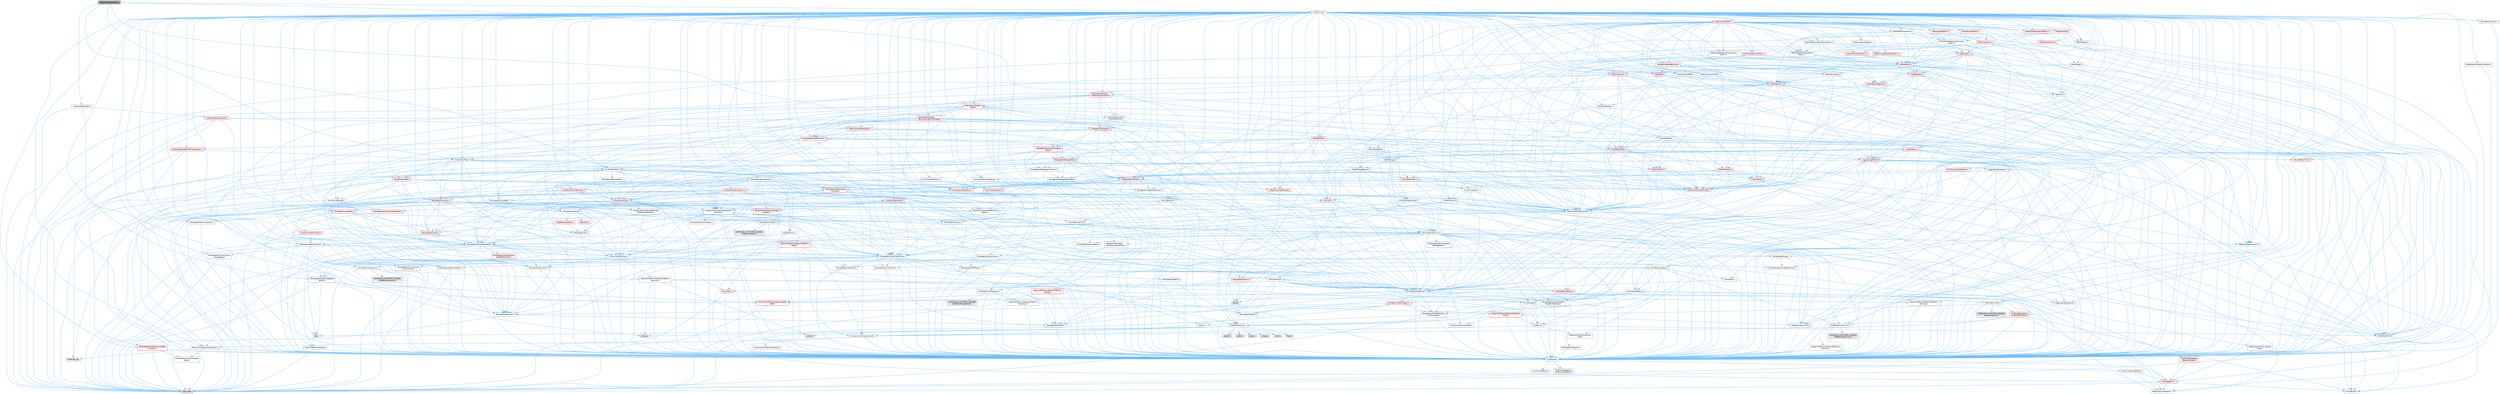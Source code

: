 digraph "ObjectCacheContext.h"
{
 // INTERACTIVE_SVG=YES
 // LATEX_PDF_SIZE
  bgcolor="transparent";
  edge [fontname=Helvetica,fontsize=10,labelfontname=Helvetica,labelfontsize=10];
  node [fontname=Helvetica,fontsize=10,shape=box,height=0.2,width=0.4];
  Node1 [id="Node000001",label="ObjectCacheContext.h",height=0.2,width=0.4,color="gray40", fillcolor="grey60", style="filled", fontcolor="black",tooltip=" "];
  Node1 -> Node2 [id="edge1_Node000001_Node000002",color="steelblue1",style="solid",tooltip=" "];
  Node2 [id="Node000002",label="CoreMinimal.h",height=0.2,width=0.4,color="grey40", fillcolor="white", style="filled",URL="$d7/d67/CoreMinimal_8h.html",tooltip=" "];
  Node2 -> Node3 [id="edge2_Node000002_Node000003",color="steelblue1",style="solid",tooltip=" "];
  Node3 [id="Node000003",label="CoreTypes.h",height=0.2,width=0.4,color="grey40", fillcolor="white", style="filled",URL="$dc/dec/CoreTypes_8h.html",tooltip=" "];
  Node3 -> Node4 [id="edge3_Node000003_Node000004",color="steelblue1",style="solid",tooltip=" "];
  Node4 [id="Node000004",label="HAL/Platform.h",height=0.2,width=0.4,color="red", fillcolor="#FFF0F0", style="filled",URL="$d9/dd0/Platform_8h.html",tooltip=" "];
  Node4 -> Node5 [id="edge4_Node000004_Node000005",color="steelblue1",style="solid",tooltip=" "];
  Node5 [id="Node000005",label="Misc/Build.h",height=0.2,width=0.4,color="grey40", fillcolor="white", style="filled",URL="$d3/dbb/Build_8h.html",tooltip=" "];
  Node4 -> Node7 [id="edge5_Node000004_Node000007",color="steelblue1",style="solid",tooltip=" "];
  Node7 [id="Node000007",label="type_traits",height=0.2,width=0.4,color="grey60", fillcolor="#E0E0E0", style="filled",tooltip=" "];
  Node4 -> Node8 [id="edge6_Node000004_Node000008",color="steelblue1",style="solid",tooltip=" "];
  Node8 [id="Node000008",label="PreprocessorHelpers.h",height=0.2,width=0.4,color="grey40", fillcolor="white", style="filled",URL="$db/ddb/PreprocessorHelpers_8h.html",tooltip=" "];
  Node3 -> Node14 [id="edge7_Node000003_Node000014",color="steelblue1",style="solid",tooltip=" "];
  Node14 [id="Node000014",label="ProfilingDebugging\l/UMemoryDefines.h",height=0.2,width=0.4,color="grey40", fillcolor="white", style="filled",URL="$d2/da2/UMemoryDefines_8h.html",tooltip=" "];
  Node3 -> Node15 [id="edge8_Node000003_Node000015",color="steelblue1",style="solid",tooltip=" "];
  Node15 [id="Node000015",label="Misc/CoreMiscDefines.h",height=0.2,width=0.4,color="grey40", fillcolor="white", style="filled",URL="$da/d38/CoreMiscDefines_8h.html",tooltip=" "];
  Node15 -> Node4 [id="edge9_Node000015_Node000004",color="steelblue1",style="solid",tooltip=" "];
  Node15 -> Node8 [id="edge10_Node000015_Node000008",color="steelblue1",style="solid",tooltip=" "];
  Node3 -> Node16 [id="edge11_Node000003_Node000016",color="steelblue1",style="solid",tooltip=" "];
  Node16 [id="Node000016",label="Misc/CoreDefines.h",height=0.2,width=0.4,color="grey40", fillcolor="white", style="filled",URL="$d3/dd2/CoreDefines_8h.html",tooltip=" "];
  Node2 -> Node17 [id="edge12_Node000002_Node000017",color="steelblue1",style="solid",tooltip=" "];
  Node17 [id="Node000017",label="CoreFwd.h",height=0.2,width=0.4,color="grey40", fillcolor="white", style="filled",URL="$d1/d1e/CoreFwd_8h.html",tooltip=" "];
  Node17 -> Node3 [id="edge13_Node000017_Node000003",color="steelblue1",style="solid",tooltip=" "];
  Node17 -> Node18 [id="edge14_Node000017_Node000018",color="steelblue1",style="solid",tooltip=" "];
  Node18 [id="Node000018",label="Containers/ContainersFwd.h",height=0.2,width=0.4,color="grey40", fillcolor="white", style="filled",URL="$d4/d0a/ContainersFwd_8h.html",tooltip=" "];
  Node18 -> Node4 [id="edge15_Node000018_Node000004",color="steelblue1",style="solid",tooltip=" "];
  Node18 -> Node3 [id="edge16_Node000018_Node000003",color="steelblue1",style="solid",tooltip=" "];
  Node18 -> Node19 [id="edge17_Node000018_Node000019",color="steelblue1",style="solid",tooltip=" "];
  Node19 [id="Node000019",label="Traits/IsContiguousContainer.h",height=0.2,width=0.4,color="grey40", fillcolor="white", style="filled",URL="$d5/d3c/IsContiguousContainer_8h.html",tooltip=" "];
  Node19 -> Node3 [id="edge18_Node000019_Node000003",color="steelblue1",style="solid",tooltip=" "];
  Node19 -> Node20 [id="edge19_Node000019_Node000020",color="steelblue1",style="solid",tooltip=" "];
  Node20 [id="Node000020",label="Misc/StaticAssertComplete\lType.h",height=0.2,width=0.4,color="grey40", fillcolor="white", style="filled",URL="$d5/d4e/StaticAssertCompleteType_8h.html",tooltip=" "];
  Node19 -> Node21 [id="edge20_Node000019_Node000021",color="steelblue1",style="solid",tooltip=" "];
  Node21 [id="Node000021",label="initializer_list",height=0.2,width=0.4,color="grey60", fillcolor="#E0E0E0", style="filled",tooltip=" "];
  Node17 -> Node22 [id="edge21_Node000017_Node000022",color="steelblue1",style="solid",tooltip=" "];
  Node22 [id="Node000022",label="Math/MathFwd.h",height=0.2,width=0.4,color="grey40", fillcolor="white", style="filled",URL="$d2/d10/MathFwd_8h.html",tooltip=" "];
  Node22 -> Node4 [id="edge22_Node000022_Node000004",color="steelblue1",style="solid",tooltip=" "];
  Node17 -> Node23 [id="edge23_Node000017_Node000023",color="steelblue1",style="solid",tooltip=" "];
  Node23 [id="Node000023",label="UObject/UObjectHierarchy\lFwd.h",height=0.2,width=0.4,color="grey40", fillcolor="white", style="filled",URL="$d3/d13/UObjectHierarchyFwd_8h.html",tooltip=" "];
  Node2 -> Node23 [id="edge24_Node000002_Node000023",color="steelblue1",style="solid",tooltip=" "];
  Node2 -> Node18 [id="edge25_Node000002_Node000018",color="steelblue1",style="solid",tooltip=" "];
  Node2 -> Node24 [id="edge26_Node000002_Node000024",color="steelblue1",style="solid",tooltip=" "];
  Node24 [id="Node000024",label="Misc/VarArgs.h",height=0.2,width=0.4,color="grey40", fillcolor="white", style="filled",URL="$d5/d6f/VarArgs_8h.html",tooltip=" "];
  Node24 -> Node3 [id="edge27_Node000024_Node000003",color="steelblue1",style="solid",tooltip=" "];
  Node2 -> Node25 [id="edge28_Node000002_Node000025",color="steelblue1",style="solid",tooltip=" "];
  Node25 [id="Node000025",label="Logging/LogVerbosity.h",height=0.2,width=0.4,color="grey40", fillcolor="white", style="filled",URL="$d2/d8f/LogVerbosity_8h.html",tooltip=" "];
  Node25 -> Node3 [id="edge29_Node000025_Node000003",color="steelblue1",style="solid",tooltip=" "];
  Node2 -> Node26 [id="edge30_Node000002_Node000026",color="steelblue1",style="solid",tooltip=" "];
  Node26 [id="Node000026",label="Misc/OutputDevice.h",height=0.2,width=0.4,color="grey40", fillcolor="white", style="filled",URL="$d7/d32/OutputDevice_8h.html",tooltip=" "];
  Node26 -> Node17 [id="edge31_Node000026_Node000017",color="steelblue1",style="solid",tooltip=" "];
  Node26 -> Node3 [id="edge32_Node000026_Node000003",color="steelblue1",style="solid",tooltip=" "];
  Node26 -> Node25 [id="edge33_Node000026_Node000025",color="steelblue1",style="solid",tooltip=" "];
  Node26 -> Node24 [id="edge34_Node000026_Node000024",color="steelblue1",style="solid",tooltip=" "];
  Node26 -> Node27 [id="edge35_Node000026_Node000027",color="steelblue1",style="solid",tooltip=" "];
  Node27 [id="Node000027",label="Templates/IsArrayOrRefOf\lTypeByPredicate.h",height=0.2,width=0.4,color="grey40", fillcolor="white", style="filled",URL="$d6/da1/IsArrayOrRefOfTypeByPredicate_8h.html",tooltip=" "];
  Node27 -> Node3 [id="edge36_Node000027_Node000003",color="steelblue1",style="solid",tooltip=" "];
  Node26 -> Node28 [id="edge37_Node000026_Node000028",color="steelblue1",style="solid",tooltip=" "];
  Node28 [id="Node000028",label="Templates/IsValidVariadic\lFunctionArg.h",height=0.2,width=0.4,color="grey40", fillcolor="white", style="filled",URL="$d0/dc8/IsValidVariadicFunctionArg_8h.html",tooltip=" "];
  Node28 -> Node3 [id="edge38_Node000028_Node000003",color="steelblue1",style="solid",tooltip=" "];
  Node28 -> Node29 [id="edge39_Node000028_Node000029",color="steelblue1",style="solid",tooltip=" "];
  Node29 [id="Node000029",label="IsEnum.h",height=0.2,width=0.4,color="grey40", fillcolor="white", style="filled",URL="$d4/de5/IsEnum_8h.html",tooltip=" "];
  Node28 -> Node7 [id="edge40_Node000028_Node000007",color="steelblue1",style="solid",tooltip=" "];
  Node26 -> Node30 [id="edge41_Node000026_Node000030",color="steelblue1",style="solid",tooltip=" "];
  Node30 [id="Node000030",label="Traits/IsCharEncodingCompatible\lWith.h",height=0.2,width=0.4,color="red", fillcolor="#FFF0F0", style="filled",URL="$df/dd1/IsCharEncodingCompatibleWith_8h.html",tooltip=" "];
  Node30 -> Node7 [id="edge42_Node000030_Node000007",color="steelblue1",style="solid",tooltip=" "];
  Node2 -> Node32 [id="edge43_Node000002_Node000032",color="steelblue1",style="solid",tooltip=" "];
  Node32 [id="Node000032",label="HAL/PlatformCrt.h",height=0.2,width=0.4,color="grey40", fillcolor="white", style="filled",URL="$d8/d75/PlatformCrt_8h.html",tooltip=" "];
  Node32 -> Node33 [id="edge44_Node000032_Node000033",color="steelblue1",style="solid",tooltip=" "];
  Node33 [id="Node000033",label="new",height=0.2,width=0.4,color="grey60", fillcolor="#E0E0E0", style="filled",tooltip=" "];
  Node32 -> Node34 [id="edge45_Node000032_Node000034",color="steelblue1",style="solid",tooltip=" "];
  Node34 [id="Node000034",label="wchar.h",height=0.2,width=0.4,color="grey60", fillcolor="#E0E0E0", style="filled",tooltip=" "];
  Node32 -> Node35 [id="edge46_Node000032_Node000035",color="steelblue1",style="solid",tooltip=" "];
  Node35 [id="Node000035",label="stddef.h",height=0.2,width=0.4,color="grey60", fillcolor="#E0E0E0", style="filled",tooltip=" "];
  Node32 -> Node36 [id="edge47_Node000032_Node000036",color="steelblue1",style="solid",tooltip=" "];
  Node36 [id="Node000036",label="stdlib.h",height=0.2,width=0.4,color="grey60", fillcolor="#E0E0E0", style="filled",tooltip=" "];
  Node32 -> Node37 [id="edge48_Node000032_Node000037",color="steelblue1",style="solid",tooltip=" "];
  Node37 [id="Node000037",label="stdio.h",height=0.2,width=0.4,color="grey60", fillcolor="#E0E0E0", style="filled",tooltip=" "];
  Node32 -> Node38 [id="edge49_Node000032_Node000038",color="steelblue1",style="solid",tooltip=" "];
  Node38 [id="Node000038",label="stdarg.h",height=0.2,width=0.4,color="grey60", fillcolor="#E0E0E0", style="filled",tooltip=" "];
  Node32 -> Node39 [id="edge50_Node000032_Node000039",color="steelblue1",style="solid",tooltip=" "];
  Node39 [id="Node000039",label="math.h",height=0.2,width=0.4,color="grey60", fillcolor="#E0E0E0", style="filled",tooltip=" "];
  Node32 -> Node40 [id="edge51_Node000032_Node000040",color="steelblue1",style="solid",tooltip=" "];
  Node40 [id="Node000040",label="float.h",height=0.2,width=0.4,color="grey60", fillcolor="#E0E0E0", style="filled",tooltip=" "];
  Node32 -> Node41 [id="edge52_Node000032_Node000041",color="steelblue1",style="solid",tooltip=" "];
  Node41 [id="Node000041",label="string.h",height=0.2,width=0.4,color="grey60", fillcolor="#E0E0E0", style="filled",tooltip=" "];
  Node2 -> Node42 [id="edge53_Node000002_Node000042",color="steelblue1",style="solid",tooltip=" "];
  Node42 [id="Node000042",label="HAL/PlatformMisc.h",height=0.2,width=0.4,color="grey40", fillcolor="white", style="filled",URL="$d0/df5/PlatformMisc_8h.html",tooltip=" "];
  Node42 -> Node3 [id="edge54_Node000042_Node000003",color="steelblue1",style="solid",tooltip=" "];
  Node42 -> Node43 [id="edge55_Node000042_Node000043",color="steelblue1",style="solid",tooltip=" "];
  Node43 [id="Node000043",label="GenericPlatform/GenericPlatform\lMisc.h",height=0.2,width=0.4,color="red", fillcolor="#FFF0F0", style="filled",URL="$db/d9a/GenericPlatformMisc_8h.html",tooltip=" "];
  Node43 -> Node17 [id="edge56_Node000043_Node000017",color="steelblue1",style="solid",tooltip=" "];
  Node43 -> Node3 [id="edge57_Node000043_Node000003",color="steelblue1",style="solid",tooltip=" "];
  Node43 -> Node32 [id="edge58_Node000043_Node000032",color="steelblue1",style="solid",tooltip=" "];
  Node43 -> Node47 [id="edge59_Node000043_Node000047",color="steelblue1",style="solid",tooltip=" "];
  Node47 [id="Node000047",label="Math/NumericLimits.h",height=0.2,width=0.4,color="grey40", fillcolor="white", style="filled",URL="$df/d1b/NumericLimits_8h.html",tooltip=" "];
  Node47 -> Node3 [id="edge60_Node000047_Node000003",color="steelblue1",style="solid",tooltip=" "];
  Node43 -> Node48 [id="edge61_Node000043_Node000048",color="steelblue1",style="solid",tooltip=" "];
  Node48 [id="Node000048",label="Misc/CompressionFlags.h",height=0.2,width=0.4,color="grey40", fillcolor="white", style="filled",URL="$d9/d76/CompressionFlags_8h.html",tooltip=" "];
  Node42 -> Node52 [id="edge62_Node000042_Node000052",color="steelblue1",style="solid",tooltip=" "];
  Node52 [id="Node000052",label="COMPILED_PLATFORM_HEADER\l(PlatformMisc.h)",height=0.2,width=0.4,color="grey60", fillcolor="#E0E0E0", style="filled",tooltip=" "];
  Node42 -> Node53 [id="edge63_Node000042_Node000053",color="steelblue1",style="solid",tooltip=" "];
  Node53 [id="Node000053",label="ProfilingDebugging\l/CpuProfilerTrace.h",height=0.2,width=0.4,color="red", fillcolor="#FFF0F0", style="filled",URL="$da/dcb/CpuProfilerTrace_8h.html",tooltip=" "];
  Node53 -> Node3 [id="edge64_Node000053_Node000003",color="steelblue1",style="solid",tooltip=" "];
  Node53 -> Node18 [id="edge65_Node000053_Node000018",color="steelblue1",style="solid",tooltip=" "];
  Node53 -> Node54 [id="edge66_Node000053_Node000054",color="steelblue1",style="solid",tooltip=" "];
  Node54 [id="Node000054",label="HAL/PlatformAtomics.h",height=0.2,width=0.4,color="grey40", fillcolor="white", style="filled",URL="$d3/d36/PlatformAtomics_8h.html",tooltip=" "];
  Node54 -> Node3 [id="edge67_Node000054_Node000003",color="steelblue1",style="solid",tooltip=" "];
  Node54 -> Node55 [id="edge68_Node000054_Node000055",color="steelblue1",style="solid",tooltip=" "];
  Node55 [id="Node000055",label="GenericPlatform/GenericPlatform\lAtomics.h",height=0.2,width=0.4,color="grey40", fillcolor="white", style="filled",URL="$da/d72/GenericPlatformAtomics_8h.html",tooltip=" "];
  Node55 -> Node3 [id="edge69_Node000055_Node000003",color="steelblue1",style="solid",tooltip=" "];
  Node54 -> Node56 [id="edge70_Node000054_Node000056",color="steelblue1",style="solid",tooltip=" "];
  Node56 [id="Node000056",label="COMPILED_PLATFORM_HEADER\l(PlatformAtomics.h)",height=0.2,width=0.4,color="grey60", fillcolor="#E0E0E0", style="filled",tooltip=" "];
  Node53 -> Node8 [id="edge71_Node000053_Node000008",color="steelblue1",style="solid",tooltip=" "];
  Node53 -> Node5 [id="edge72_Node000053_Node000005",color="steelblue1",style="solid",tooltip=" "];
  Node2 -> Node61 [id="edge73_Node000002_Node000061",color="steelblue1",style="solid",tooltip=" "];
  Node61 [id="Node000061",label="Misc/AssertionMacros.h",height=0.2,width=0.4,color="grey40", fillcolor="white", style="filled",URL="$d0/dfa/AssertionMacros_8h.html",tooltip=" "];
  Node61 -> Node3 [id="edge74_Node000061_Node000003",color="steelblue1",style="solid",tooltip=" "];
  Node61 -> Node4 [id="edge75_Node000061_Node000004",color="steelblue1",style="solid",tooltip=" "];
  Node61 -> Node42 [id="edge76_Node000061_Node000042",color="steelblue1",style="solid",tooltip=" "];
  Node61 -> Node8 [id="edge77_Node000061_Node000008",color="steelblue1",style="solid",tooltip=" "];
  Node61 -> Node62 [id="edge78_Node000061_Node000062",color="steelblue1",style="solid",tooltip=" "];
  Node62 [id="Node000062",label="Templates/EnableIf.h",height=0.2,width=0.4,color="grey40", fillcolor="white", style="filled",URL="$d7/d60/EnableIf_8h.html",tooltip=" "];
  Node62 -> Node3 [id="edge79_Node000062_Node000003",color="steelblue1",style="solid",tooltip=" "];
  Node61 -> Node27 [id="edge80_Node000061_Node000027",color="steelblue1",style="solid",tooltip=" "];
  Node61 -> Node28 [id="edge81_Node000061_Node000028",color="steelblue1",style="solid",tooltip=" "];
  Node61 -> Node30 [id="edge82_Node000061_Node000030",color="steelblue1",style="solid",tooltip=" "];
  Node61 -> Node24 [id="edge83_Node000061_Node000024",color="steelblue1",style="solid",tooltip=" "];
  Node61 -> Node63 [id="edge84_Node000061_Node000063",color="steelblue1",style="solid",tooltip=" "];
  Node63 [id="Node000063",label="String/FormatStringSan.h",height=0.2,width=0.4,color="red", fillcolor="#FFF0F0", style="filled",URL="$d3/d8b/FormatStringSan_8h.html",tooltip=" "];
  Node63 -> Node7 [id="edge85_Node000063_Node000007",color="steelblue1",style="solid",tooltip=" "];
  Node63 -> Node3 [id="edge86_Node000063_Node000003",color="steelblue1",style="solid",tooltip=" "];
  Node63 -> Node64 [id="edge87_Node000063_Node000064",color="steelblue1",style="solid",tooltip=" "];
  Node64 [id="Node000064",label="Templates/Requires.h",height=0.2,width=0.4,color="grey40", fillcolor="white", style="filled",URL="$dc/d96/Requires_8h.html",tooltip=" "];
  Node64 -> Node62 [id="edge88_Node000064_Node000062",color="steelblue1",style="solid",tooltip=" "];
  Node64 -> Node7 [id="edge89_Node000064_Node000007",color="steelblue1",style="solid",tooltip=" "];
  Node63 -> Node65 [id="edge90_Node000063_Node000065",color="steelblue1",style="solid",tooltip=" "];
  Node65 [id="Node000065",label="Templates/Identity.h",height=0.2,width=0.4,color="grey40", fillcolor="white", style="filled",URL="$d0/dd5/Identity_8h.html",tooltip=" "];
  Node63 -> Node28 [id="edge91_Node000063_Node000028",color="steelblue1",style="solid",tooltip=" "];
  Node63 -> Node18 [id="edge92_Node000063_Node000018",color="steelblue1",style="solid",tooltip=" "];
  Node61 -> Node69 [id="edge93_Node000061_Node000069",color="steelblue1",style="solid",tooltip=" "];
  Node69 [id="Node000069",label="atomic",height=0.2,width=0.4,color="grey60", fillcolor="#E0E0E0", style="filled",tooltip=" "];
  Node2 -> Node70 [id="edge94_Node000002_Node000070",color="steelblue1",style="solid",tooltip=" "];
  Node70 [id="Node000070",label="Templates/IsPointer.h",height=0.2,width=0.4,color="grey40", fillcolor="white", style="filled",URL="$d7/d05/IsPointer_8h.html",tooltip=" "];
  Node70 -> Node3 [id="edge95_Node000070_Node000003",color="steelblue1",style="solid",tooltip=" "];
  Node2 -> Node71 [id="edge96_Node000002_Node000071",color="steelblue1",style="solid",tooltip=" "];
  Node71 [id="Node000071",label="HAL/PlatformMemory.h",height=0.2,width=0.4,color="grey40", fillcolor="white", style="filled",URL="$de/d68/PlatformMemory_8h.html",tooltip=" "];
  Node71 -> Node3 [id="edge97_Node000071_Node000003",color="steelblue1",style="solid",tooltip=" "];
  Node71 -> Node72 [id="edge98_Node000071_Node000072",color="steelblue1",style="solid",tooltip=" "];
  Node72 [id="Node000072",label="GenericPlatform/GenericPlatform\lMemory.h",height=0.2,width=0.4,color="grey40", fillcolor="white", style="filled",URL="$dd/d22/GenericPlatformMemory_8h.html",tooltip=" "];
  Node72 -> Node17 [id="edge99_Node000072_Node000017",color="steelblue1",style="solid",tooltip=" "];
  Node72 -> Node3 [id="edge100_Node000072_Node000003",color="steelblue1",style="solid",tooltip=" "];
  Node72 -> Node73 [id="edge101_Node000072_Node000073",color="steelblue1",style="solid",tooltip=" "];
  Node73 [id="Node000073",label="HAL/PlatformString.h",height=0.2,width=0.4,color="red", fillcolor="#FFF0F0", style="filled",URL="$db/db5/PlatformString_8h.html",tooltip=" "];
  Node73 -> Node3 [id="edge102_Node000073_Node000003",color="steelblue1",style="solid",tooltip=" "];
  Node72 -> Node41 [id="edge103_Node000072_Node000041",color="steelblue1",style="solid",tooltip=" "];
  Node72 -> Node34 [id="edge104_Node000072_Node000034",color="steelblue1",style="solid",tooltip=" "];
  Node71 -> Node75 [id="edge105_Node000071_Node000075",color="steelblue1",style="solid",tooltip=" "];
  Node75 [id="Node000075",label="COMPILED_PLATFORM_HEADER\l(PlatformMemory.h)",height=0.2,width=0.4,color="grey60", fillcolor="#E0E0E0", style="filled",tooltip=" "];
  Node2 -> Node54 [id="edge106_Node000002_Node000054",color="steelblue1",style="solid",tooltip=" "];
  Node2 -> Node76 [id="edge107_Node000002_Node000076",color="steelblue1",style="solid",tooltip=" "];
  Node76 [id="Node000076",label="Misc/Exec.h",height=0.2,width=0.4,color="grey40", fillcolor="white", style="filled",URL="$de/ddb/Exec_8h.html",tooltip=" "];
  Node76 -> Node3 [id="edge108_Node000076_Node000003",color="steelblue1",style="solid",tooltip=" "];
  Node76 -> Node61 [id="edge109_Node000076_Node000061",color="steelblue1",style="solid",tooltip=" "];
  Node2 -> Node77 [id="edge110_Node000002_Node000077",color="steelblue1",style="solid",tooltip=" "];
  Node77 [id="Node000077",label="HAL/MemoryBase.h",height=0.2,width=0.4,color="grey40", fillcolor="white", style="filled",URL="$d6/d9f/MemoryBase_8h.html",tooltip=" "];
  Node77 -> Node3 [id="edge111_Node000077_Node000003",color="steelblue1",style="solid",tooltip=" "];
  Node77 -> Node54 [id="edge112_Node000077_Node000054",color="steelblue1",style="solid",tooltip=" "];
  Node77 -> Node32 [id="edge113_Node000077_Node000032",color="steelblue1",style="solid",tooltip=" "];
  Node77 -> Node76 [id="edge114_Node000077_Node000076",color="steelblue1",style="solid",tooltip=" "];
  Node77 -> Node26 [id="edge115_Node000077_Node000026",color="steelblue1",style="solid",tooltip=" "];
  Node77 -> Node78 [id="edge116_Node000077_Node000078",color="steelblue1",style="solid",tooltip=" "];
  Node78 [id="Node000078",label="Templates/Atomic.h",height=0.2,width=0.4,color="red", fillcolor="#FFF0F0", style="filled",URL="$d3/d91/Atomic_8h.html",tooltip=" "];
  Node78 -> Node69 [id="edge117_Node000078_Node000069",color="steelblue1",style="solid",tooltip=" "];
  Node2 -> Node87 [id="edge118_Node000002_Node000087",color="steelblue1",style="solid",tooltip=" "];
  Node87 [id="Node000087",label="HAL/UnrealMemory.h",height=0.2,width=0.4,color="grey40", fillcolor="white", style="filled",URL="$d9/d96/UnrealMemory_8h.html",tooltip=" "];
  Node87 -> Node3 [id="edge119_Node000087_Node000003",color="steelblue1",style="solid",tooltip=" "];
  Node87 -> Node72 [id="edge120_Node000087_Node000072",color="steelblue1",style="solid",tooltip=" "];
  Node87 -> Node77 [id="edge121_Node000087_Node000077",color="steelblue1",style="solid",tooltip=" "];
  Node87 -> Node71 [id="edge122_Node000087_Node000071",color="steelblue1",style="solid",tooltip=" "];
  Node87 -> Node88 [id="edge123_Node000087_Node000088",color="steelblue1",style="solid",tooltip=" "];
  Node88 [id="Node000088",label="ProfilingDebugging\l/MemoryTrace.h",height=0.2,width=0.4,color="red", fillcolor="#FFF0F0", style="filled",URL="$da/dd7/MemoryTrace_8h.html",tooltip=" "];
  Node88 -> Node4 [id="edge124_Node000088_Node000004",color="steelblue1",style="solid",tooltip=" "];
  Node87 -> Node70 [id="edge125_Node000087_Node000070",color="steelblue1",style="solid",tooltip=" "];
  Node2 -> Node89 [id="edge126_Node000002_Node000089",color="steelblue1",style="solid",tooltip=" "];
  Node89 [id="Node000089",label="Templates/IsArithmetic.h",height=0.2,width=0.4,color="grey40", fillcolor="white", style="filled",URL="$d2/d5d/IsArithmetic_8h.html",tooltip=" "];
  Node89 -> Node3 [id="edge127_Node000089_Node000003",color="steelblue1",style="solid",tooltip=" "];
  Node2 -> Node83 [id="edge128_Node000002_Node000083",color="steelblue1",style="solid",tooltip=" "];
  Node83 [id="Node000083",label="Templates/AndOrNot.h",height=0.2,width=0.4,color="grey40", fillcolor="white", style="filled",URL="$db/d0a/AndOrNot_8h.html",tooltip=" "];
  Node83 -> Node3 [id="edge129_Node000083_Node000003",color="steelblue1",style="solid",tooltip=" "];
  Node2 -> Node90 [id="edge130_Node000002_Node000090",color="steelblue1",style="solid",tooltip=" "];
  Node90 [id="Node000090",label="Templates/IsPODType.h",height=0.2,width=0.4,color="grey40", fillcolor="white", style="filled",URL="$d7/db1/IsPODType_8h.html",tooltip=" "];
  Node90 -> Node3 [id="edge131_Node000090_Node000003",color="steelblue1",style="solid",tooltip=" "];
  Node2 -> Node91 [id="edge132_Node000002_Node000091",color="steelblue1",style="solid",tooltip=" "];
  Node91 [id="Node000091",label="Templates/IsUECoreType.h",height=0.2,width=0.4,color="grey40", fillcolor="white", style="filled",URL="$d1/db8/IsUECoreType_8h.html",tooltip=" "];
  Node91 -> Node3 [id="edge133_Node000091_Node000003",color="steelblue1",style="solid",tooltip=" "];
  Node91 -> Node7 [id="edge134_Node000091_Node000007",color="steelblue1",style="solid",tooltip=" "];
  Node2 -> Node84 [id="edge135_Node000002_Node000084",color="steelblue1",style="solid",tooltip=" "];
  Node84 [id="Node000084",label="Templates/IsTriviallyCopy\lConstructible.h",height=0.2,width=0.4,color="grey40", fillcolor="white", style="filled",URL="$d3/d78/IsTriviallyCopyConstructible_8h.html",tooltip=" "];
  Node84 -> Node3 [id="edge136_Node000084_Node000003",color="steelblue1",style="solid",tooltip=" "];
  Node84 -> Node7 [id="edge137_Node000084_Node000007",color="steelblue1",style="solid",tooltip=" "];
  Node2 -> Node92 [id="edge138_Node000002_Node000092",color="steelblue1",style="solid",tooltip=" "];
  Node92 [id="Node000092",label="Templates/UnrealTypeTraits.h",height=0.2,width=0.4,color="grey40", fillcolor="white", style="filled",URL="$d2/d2d/UnrealTypeTraits_8h.html",tooltip=" "];
  Node92 -> Node3 [id="edge139_Node000092_Node000003",color="steelblue1",style="solid",tooltip=" "];
  Node92 -> Node70 [id="edge140_Node000092_Node000070",color="steelblue1",style="solid",tooltip=" "];
  Node92 -> Node61 [id="edge141_Node000092_Node000061",color="steelblue1",style="solid",tooltip=" "];
  Node92 -> Node83 [id="edge142_Node000092_Node000083",color="steelblue1",style="solid",tooltip=" "];
  Node92 -> Node62 [id="edge143_Node000092_Node000062",color="steelblue1",style="solid",tooltip=" "];
  Node92 -> Node89 [id="edge144_Node000092_Node000089",color="steelblue1",style="solid",tooltip=" "];
  Node92 -> Node29 [id="edge145_Node000092_Node000029",color="steelblue1",style="solid",tooltip=" "];
  Node92 -> Node93 [id="edge146_Node000092_Node000093",color="steelblue1",style="solid",tooltip=" "];
  Node93 [id="Node000093",label="Templates/Models.h",height=0.2,width=0.4,color="grey40", fillcolor="white", style="filled",URL="$d3/d0c/Models_8h.html",tooltip=" "];
  Node93 -> Node65 [id="edge147_Node000093_Node000065",color="steelblue1",style="solid",tooltip=" "];
  Node92 -> Node90 [id="edge148_Node000092_Node000090",color="steelblue1",style="solid",tooltip=" "];
  Node92 -> Node91 [id="edge149_Node000092_Node000091",color="steelblue1",style="solid",tooltip=" "];
  Node92 -> Node84 [id="edge150_Node000092_Node000084",color="steelblue1",style="solid",tooltip=" "];
  Node2 -> Node62 [id="edge151_Node000002_Node000062",color="steelblue1",style="solid",tooltip=" "];
  Node2 -> Node94 [id="edge152_Node000002_Node000094",color="steelblue1",style="solid",tooltip=" "];
  Node94 [id="Node000094",label="Templates/RemoveReference.h",height=0.2,width=0.4,color="grey40", fillcolor="white", style="filled",URL="$da/dbe/RemoveReference_8h.html",tooltip=" "];
  Node94 -> Node3 [id="edge153_Node000094_Node000003",color="steelblue1",style="solid",tooltip=" "];
  Node2 -> Node95 [id="edge154_Node000002_Node000095",color="steelblue1",style="solid",tooltip=" "];
  Node95 [id="Node000095",label="Templates/IntegralConstant.h",height=0.2,width=0.4,color="grey40", fillcolor="white", style="filled",URL="$db/d1b/IntegralConstant_8h.html",tooltip=" "];
  Node95 -> Node3 [id="edge155_Node000095_Node000003",color="steelblue1",style="solid",tooltip=" "];
  Node2 -> Node96 [id="edge156_Node000002_Node000096",color="steelblue1",style="solid",tooltip=" "];
  Node96 [id="Node000096",label="Templates/IsClass.h",height=0.2,width=0.4,color="grey40", fillcolor="white", style="filled",URL="$db/dcb/IsClass_8h.html",tooltip=" "];
  Node96 -> Node3 [id="edge157_Node000096_Node000003",color="steelblue1",style="solid",tooltip=" "];
  Node2 -> Node97 [id="edge158_Node000002_Node000097",color="steelblue1",style="solid",tooltip=" "];
  Node97 [id="Node000097",label="Templates/TypeCompatible\lBytes.h",height=0.2,width=0.4,color="grey40", fillcolor="white", style="filled",URL="$df/d0a/TypeCompatibleBytes_8h.html",tooltip=" "];
  Node97 -> Node3 [id="edge159_Node000097_Node000003",color="steelblue1",style="solid",tooltip=" "];
  Node97 -> Node41 [id="edge160_Node000097_Node000041",color="steelblue1",style="solid",tooltip=" "];
  Node97 -> Node33 [id="edge161_Node000097_Node000033",color="steelblue1",style="solid",tooltip=" "];
  Node97 -> Node7 [id="edge162_Node000097_Node000007",color="steelblue1",style="solid",tooltip=" "];
  Node2 -> Node19 [id="edge163_Node000002_Node000019",color="steelblue1",style="solid",tooltip=" "];
  Node2 -> Node98 [id="edge164_Node000002_Node000098",color="steelblue1",style="solid",tooltip=" "];
  Node98 [id="Node000098",label="Templates/UnrealTemplate.h",height=0.2,width=0.4,color="grey40", fillcolor="white", style="filled",URL="$d4/d24/UnrealTemplate_8h.html",tooltip=" "];
  Node98 -> Node3 [id="edge165_Node000098_Node000003",color="steelblue1",style="solid",tooltip=" "];
  Node98 -> Node70 [id="edge166_Node000098_Node000070",color="steelblue1",style="solid",tooltip=" "];
  Node98 -> Node87 [id="edge167_Node000098_Node000087",color="steelblue1",style="solid",tooltip=" "];
  Node98 -> Node99 [id="edge168_Node000098_Node000099",color="steelblue1",style="solid",tooltip=" "];
  Node99 [id="Node000099",label="Templates/CopyQualifiers\lAndRefsFromTo.h",height=0.2,width=0.4,color="red", fillcolor="#FFF0F0", style="filled",URL="$d3/db3/CopyQualifiersAndRefsFromTo_8h.html",tooltip=" "];
  Node98 -> Node92 [id="edge169_Node000098_Node000092",color="steelblue1",style="solid",tooltip=" "];
  Node98 -> Node94 [id="edge170_Node000098_Node000094",color="steelblue1",style="solid",tooltip=" "];
  Node98 -> Node64 [id="edge171_Node000098_Node000064",color="steelblue1",style="solid",tooltip=" "];
  Node98 -> Node97 [id="edge172_Node000098_Node000097",color="steelblue1",style="solid",tooltip=" "];
  Node98 -> Node65 [id="edge173_Node000098_Node000065",color="steelblue1",style="solid",tooltip=" "];
  Node98 -> Node19 [id="edge174_Node000098_Node000019",color="steelblue1",style="solid",tooltip=" "];
  Node98 -> Node101 [id="edge175_Node000098_Node000101",color="steelblue1",style="solid",tooltip=" "];
  Node101 [id="Node000101",label="Traits/UseBitwiseSwap.h",height=0.2,width=0.4,color="grey40", fillcolor="white", style="filled",URL="$db/df3/UseBitwiseSwap_8h.html",tooltip=" "];
  Node101 -> Node3 [id="edge176_Node000101_Node000003",color="steelblue1",style="solid",tooltip=" "];
  Node101 -> Node7 [id="edge177_Node000101_Node000007",color="steelblue1",style="solid",tooltip=" "];
  Node98 -> Node7 [id="edge178_Node000098_Node000007",color="steelblue1",style="solid",tooltip=" "];
  Node2 -> Node47 [id="edge179_Node000002_Node000047",color="steelblue1",style="solid",tooltip=" "];
  Node2 -> Node102 [id="edge180_Node000002_Node000102",color="steelblue1",style="solid",tooltip=" "];
  Node102 [id="Node000102",label="HAL/PlatformMath.h",height=0.2,width=0.4,color="grey40", fillcolor="white", style="filled",URL="$dc/d53/PlatformMath_8h.html",tooltip=" "];
  Node102 -> Node3 [id="edge181_Node000102_Node000003",color="steelblue1",style="solid",tooltip=" "];
  Node102 -> Node103 [id="edge182_Node000102_Node000103",color="steelblue1",style="solid",tooltip=" "];
  Node103 [id="Node000103",label="GenericPlatform/GenericPlatform\lMath.h",height=0.2,width=0.4,color="red", fillcolor="#FFF0F0", style="filled",URL="$d5/d79/GenericPlatformMath_8h.html",tooltip=" "];
  Node103 -> Node3 [id="edge183_Node000103_Node000003",color="steelblue1",style="solid",tooltip=" "];
  Node103 -> Node18 [id="edge184_Node000103_Node000018",color="steelblue1",style="solid",tooltip=" "];
  Node103 -> Node32 [id="edge185_Node000103_Node000032",color="steelblue1",style="solid",tooltip=" "];
  Node103 -> Node83 [id="edge186_Node000103_Node000083",color="steelblue1",style="solid",tooltip=" "];
  Node103 -> Node104 [id="edge187_Node000103_Node000104",color="steelblue1",style="solid",tooltip=" "];
  Node104 [id="Node000104",label="Templates/Decay.h",height=0.2,width=0.4,color="grey40", fillcolor="white", style="filled",URL="$dd/d0f/Decay_8h.html",tooltip=" "];
  Node104 -> Node3 [id="edge188_Node000104_Node000003",color="steelblue1",style="solid",tooltip=" "];
  Node104 -> Node94 [id="edge189_Node000104_Node000094",color="steelblue1",style="solid",tooltip=" "];
  Node104 -> Node7 [id="edge190_Node000104_Node000007",color="steelblue1",style="solid",tooltip=" "];
  Node103 -> Node92 [id="edge191_Node000103_Node000092",color="steelblue1",style="solid",tooltip=" "];
  Node103 -> Node64 [id="edge192_Node000103_Node000064",color="steelblue1",style="solid",tooltip=" "];
  Node103 -> Node97 [id="edge193_Node000103_Node000097",color="steelblue1",style="solid",tooltip=" "];
  Node103 -> Node7 [id="edge194_Node000103_Node000007",color="steelblue1",style="solid",tooltip=" "];
  Node102 -> Node109 [id="edge195_Node000102_Node000109",color="steelblue1",style="solid",tooltip=" "];
  Node109 [id="Node000109",label="COMPILED_PLATFORM_HEADER\l(PlatformMath.h)",height=0.2,width=0.4,color="grey60", fillcolor="#E0E0E0", style="filled",tooltip=" "];
  Node2 -> Node85 [id="edge196_Node000002_Node000085",color="steelblue1",style="solid",tooltip=" "];
  Node85 [id="Node000085",label="Templates/IsTriviallyCopy\lAssignable.h",height=0.2,width=0.4,color="grey40", fillcolor="white", style="filled",URL="$d2/df2/IsTriviallyCopyAssignable_8h.html",tooltip=" "];
  Node85 -> Node3 [id="edge197_Node000085_Node000003",color="steelblue1",style="solid",tooltip=" "];
  Node85 -> Node7 [id="edge198_Node000085_Node000007",color="steelblue1",style="solid",tooltip=" "];
  Node2 -> Node110 [id="edge199_Node000002_Node000110",color="steelblue1",style="solid",tooltip=" "];
  Node110 [id="Node000110",label="Templates/MemoryOps.h",height=0.2,width=0.4,color="grey40", fillcolor="white", style="filled",URL="$db/dea/MemoryOps_8h.html",tooltip=" "];
  Node110 -> Node3 [id="edge200_Node000110_Node000003",color="steelblue1",style="solid",tooltip=" "];
  Node110 -> Node87 [id="edge201_Node000110_Node000087",color="steelblue1",style="solid",tooltip=" "];
  Node110 -> Node85 [id="edge202_Node000110_Node000085",color="steelblue1",style="solid",tooltip=" "];
  Node110 -> Node84 [id="edge203_Node000110_Node000084",color="steelblue1",style="solid",tooltip=" "];
  Node110 -> Node64 [id="edge204_Node000110_Node000064",color="steelblue1",style="solid",tooltip=" "];
  Node110 -> Node92 [id="edge205_Node000110_Node000092",color="steelblue1",style="solid",tooltip=" "];
  Node110 -> Node101 [id="edge206_Node000110_Node000101",color="steelblue1",style="solid",tooltip=" "];
  Node110 -> Node33 [id="edge207_Node000110_Node000033",color="steelblue1",style="solid",tooltip=" "];
  Node110 -> Node7 [id="edge208_Node000110_Node000007",color="steelblue1",style="solid",tooltip=" "];
  Node2 -> Node111 [id="edge209_Node000002_Node000111",color="steelblue1",style="solid",tooltip=" "];
  Node111 [id="Node000111",label="Containers/ContainerAllocation\lPolicies.h",height=0.2,width=0.4,color="grey40", fillcolor="white", style="filled",URL="$d7/dff/ContainerAllocationPolicies_8h.html",tooltip=" "];
  Node111 -> Node3 [id="edge210_Node000111_Node000003",color="steelblue1",style="solid",tooltip=" "];
  Node111 -> Node112 [id="edge211_Node000111_Node000112",color="steelblue1",style="solid",tooltip=" "];
  Node112 [id="Node000112",label="Containers/ContainerHelpers.h",height=0.2,width=0.4,color="grey40", fillcolor="white", style="filled",URL="$d7/d33/ContainerHelpers_8h.html",tooltip=" "];
  Node112 -> Node3 [id="edge212_Node000112_Node000003",color="steelblue1",style="solid",tooltip=" "];
  Node111 -> Node111 [id="edge213_Node000111_Node000111",color="steelblue1",style="solid",tooltip=" "];
  Node111 -> Node102 [id="edge214_Node000111_Node000102",color="steelblue1",style="solid",tooltip=" "];
  Node111 -> Node87 [id="edge215_Node000111_Node000087",color="steelblue1",style="solid",tooltip=" "];
  Node111 -> Node47 [id="edge216_Node000111_Node000047",color="steelblue1",style="solid",tooltip=" "];
  Node111 -> Node61 [id="edge217_Node000111_Node000061",color="steelblue1",style="solid",tooltip=" "];
  Node111 -> Node113 [id="edge218_Node000111_Node000113",color="steelblue1",style="solid",tooltip=" "];
  Node113 [id="Node000113",label="Templates/IsPolymorphic.h",height=0.2,width=0.4,color="grey40", fillcolor="white", style="filled",URL="$dc/d20/IsPolymorphic_8h.html",tooltip=" "];
  Node111 -> Node110 [id="edge219_Node000111_Node000110",color="steelblue1",style="solid",tooltip=" "];
  Node111 -> Node97 [id="edge220_Node000111_Node000097",color="steelblue1",style="solid",tooltip=" "];
  Node111 -> Node7 [id="edge221_Node000111_Node000007",color="steelblue1",style="solid",tooltip=" "];
  Node2 -> Node114 [id="edge222_Node000002_Node000114",color="steelblue1",style="solid",tooltip=" "];
  Node114 [id="Node000114",label="Templates/IsEnumClass.h",height=0.2,width=0.4,color="grey40", fillcolor="white", style="filled",URL="$d7/d15/IsEnumClass_8h.html",tooltip=" "];
  Node114 -> Node3 [id="edge223_Node000114_Node000003",color="steelblue1",style="solid",tooltip=" "];
  Node114 -> Node83 [id="edge224_Node000114_Node000083",color="steelblue1",style="solid",tooltip=" "];
  Node2 -> Node115 [id="edge225_Node000002_Node000115",color="steelblue1",style="solid",tooltip=" "];
  Node115 [id="Node000115",label="HAL/PlatformProperties.h",height=0.2,width=0.4,color="grey40", fillcolor="white", style="filled",URL="$d9/db0/PlatformProperties_8h.html",tooltip=" "];
  Node115 -> Node3 [id="edge226_Node000115_Node000003",color="steelblue1",style="solid",tooltip=" "];
  Node115 -> Node116 [id="edge227_Node000115_Node000116",color="steelblue1",style="solid",tooltip=" "];
  Node116 [id="Node000116",label="GenericPlatform/GenericPlatform\lProperties.h",height=0.2,width=0.4,color="grey40", fillcolor="white", style="filled",URL="$d2/dcd/GenericPlatformProperties_8h.html",tooltip=" "];
  Node116 -> Node3 [id="edge228_Node000116_Node000003",color="steelblue1",style="solid",tooltip=" "];
  Node116 -> Node43 [id="edge229_Node000116_Node000043",color="steelblue1",style="solid",tooltip=" "];
  Node115 -> Node117 [id="edge230_Node000115_Node000117",color="steelblue1",style="solid",tooltip=" "];
  Node117 [id="Node000117",label="COMPILED_PLATFORM_HEADER\l(PlatformProperties.h)",height=0.2,width=0.4,color="grey60", fillcolor="#E0E0E0", style="filled",tooltip=" "];
  Node2 -> Node118 [id="edge231_Node000002_Node000118",color="steelblue1",style="solid",tooltip=" "];
  Node118 [id="Node000118",label="Misc/EngineVersionBase.h",height=0.2,width=0.4,color="grey40", fillcolor="white", style="filled",URL="$d5/d2b/EngineVersionBase_8h.html",tooltip=" "];
  Node118 -> Node3 [id="edge232_Node000118_Node000003",color="steelblue1",style="solid",tooltip=" "];
  Node2 -> Node119 [id="edge233_Node000002_Node000119",color="steelblue1",style="solid",tooltip=" "];
  Node119 [id="Node000119",label="Internationalization\l/TextNamespaceFwd.h",height=0.2,width=0.4,color="grey40", fillcolor="white", style="filled",URL="$d8/d97/TextNamespaceFwd_8h.html",tooltip=" "];
  Node119 -> Node3 [id="edge234_Node000119_Node000003",color="steelblue1",style="solid",tooltip=" "];
  Node2 -> Node120 [id="edge235_Node000002_Node000120",color="steelblue1",style="solid",tooltip=" "];
  Node120 [id="Node000120",label="Serialization/Archive.h",height=0.2,width=0.4,color="grey40", fillcolor="white", style="filled",URL="$d7/d3b/Archive_8h.html",tooltip=" "];
  Node120 -> Node17 [id="edge236_Node000120_Node000017",color="steelblue1",style="solid",tooltip=" "];
  Node120 -> Node3 [id="edge237_Node000120_Node000003",color="steelblue1",style="solid",tooltip=" "];
  Node120 -> Node115 [id="edge238_Node000120_Node000115",color="steelblue1",style="solid",tooltip=" "];
  Node120 -> Node119 [id="edge239_Node000120_Node000119",color="steelblue1",style="solid",tooltip=" "];
  Node120 -> Node22 [id="edge240_Node000120_Node000022",color="steelblue1",style="solid",tooltip=" "];
  Node120 -> Node61 [id="edge241_Node000120_Node000061",color="steelblue1",style="solid",tooltip=" "];
  Node120 -> Node5 [id="edge242_Node000120_Node000005",color="steelblue1",style="solid",tooltip=" "];
  Node120 -> Node48 [id="edge243_Node000120_Node000048",color="steelblue1",style="solid",tooltip=" "];
  Node120 -> Node118 [id="edge244_Node000120_Node000118",color="steelblue1",style="solid",tooltip=" "];
  Node120 -> Node24 [id="edge245_Node000120_Node000024",color="steelblue1",style="solid",tooltip=" "];
  Node120 -> Node121 [id="edge246_Node000120_Node000121",color="steelblue1",style="solid",tooltip=" "];
  Node121 [id="Node000121",label="Serialization/ArchiveCook\lData.h",height=0.2,width=0.4,color="grey40", fillcolor="white", style="filled",URL="$dc/db6/ArchiveCookData_8h.html",tooltip=" "];
  Node121 -> Node4 [id="edge247_Node000121_Node000004",color="steelblue1",style="solid",tooltip=" "];
  Node120 -> Node122 [id="edge248_Node000120_Node000122",color="steelblue1",style="solid",tooltip=" "];
  Node122 [id="Node000122",label="Serialization/ArchiveSave\lPackageData.h",height=0.2,width=0.4,color="grey40", fillcolor="white", style="filled",URL="$d1/d37/ArchiveSavePackageData_8h.html",tooltip=" "];
  Node120 -> Node62 [id="edge249_Node000120_Node000062",color="steelblue1",style="solid",tooltip=" "];
  Node120 -> Node27 [id="edge250_Node000120_Node000027",color="steelblue1",style="solid",tooltip=" "];
  Node120 -> Node114 [id="edge251_Node000120_Node000114",color="steelblue1",style="solid",tooltip=" "];
  Node120 -> Node107 [id="edge252_Node000120_Node000107",color="steelblue1",style="solid",tooltip=" "];
  Node107 [id="Node000107",label="Templates/IsSigned.h",height=0.2,width=0.4,color="grey40", fillcolor="white", style="filled",URL="$d8/dd8/IsSigned_8h.html",tooltip=" "];
  Node107 -> Node3 [id="edge253_Node000107_Node000003",color="steelblue1",style="solid",tooltip=" "];
  Node120 -> Node28 [id="edge254_Node000120_Node000028",color="steelblue1",style="solid",tooltip=" "];
  Node120 -> Node98 [id="edge255_Node000120_Node000098",color="steelblue1",style="solid",tooltip=" "];
  Node120 -> Node30 [id="edge256_Node000120_Node000030",color="steelblue1",style="solid",tooltip=" "];
  Node120 -> Node123 [id="edge257_Node000120_Node000123",color="steelblue1",style="solid",tooltip=" "];
  Node123 [id="Node000123",label="UObject/ObjectVersion.h",height=0.2,width=0.4,color="grey40", fillcolor="white", style="filled",URL="$da/d63/ObjectVersion_8h.html",tooltip=" "];
  Node123 -> Node3 [id="edge258_Node000123_Node000003",color="steelblue1",style="solid",tooltip=" "];
  Node2 -> Node124 [id="edge259_Node000002_Node000124",color="steelblue1",style="solid",tooltip=" "];
  Node124 [id="Node000124",label="Templates/Less.h",height=0.2,width=0.4,color="grey40", fillcolor="white", style="filled",URL="$de/dc8/Less_8h.html",tooltip=" "];
  Node124 -> Node3 [id="edge260_Node000124_Node000003",color="steelblue1",style="solid",tooltip=" "];
  Node124 -> Node98 [id="edge261_Node000124_Node000098",color="steelblue1",style="solid",tooltip=" "];
  Node2 -> Node125 [id="edge262_Node000002_Node000125",color="steelblue1",style="solid",tooltip=" "];
  Node125 [id="Node000125",label="Templates/Sorting.h",height=0.2,width=0.4,color="grey40", fillcolor="white", style="filled",URL="$d3/d9e/Sorting_8h.html",tooltip=" "];
  Node125 -> Node3 [id="edge263_Node000125_Node000003",color="steelblue1",style="solid",tooltip=" "];
  Node125 -> Node126 [id="edge264_Node000125_Node000126",color="steelblue1",style="solid",tooltip=" "];
  Node126 [id="Node000126",label="Algo/BinarySearch.h",height=0.2,width=0.4,color="red", fillcolor="#FFF0F0", style="filled",URL="$db/db4/BinarySearch_8h.html",tooltip=" "];
  Node126 -> Node128 [id="edge265_Node000126_Node000128",color="steelblue1",style="solid",tooltip=" "];
  Node128 [id="Node000128",label="Templates/Invoke.h",height=0.2,width=0.4,color="red", fillcolor="#FFF0F0", style="filled",URL="$d7/deb/Invoke_8h.html",tooltip=" "];
  Node128 -> Node3 [id="edge266_Node000128_Node000003",color="steelblue1",style="solid",tooltip=" "];
  Node128 -> Node98 [id="edge267_Node000128_Node000098",color="steelblue1",style="solid",tooltip=" "];
  Node128 -> Node7 [id="edge268_Node000128_Node000007",color="steelblue1",style="solid",tooltip=" "];
  Node126 -> Node124 [id="edge269_Node000126_Node000124",color="steelblue1",style="solid",tooltip=" "];
  Node125 -> Node130 [id="edge270_Node000125_Node000130",color="steelblue1",style="solid",tooltip=" "];
  Node130 [id="Node000130",label="Algo/Sort.h",height=0.2,width=0.4,color="red", fillcolor="#FFF0F0", style="filled",URL="$d1/d87/Sort_8h.html",tooltip=" "];
  Node125 -> Node102 [id="edge271_Node000125_Node000102",color="steelblue1",style="solid",tooltip=" "];
  Node125 -> Node124 [id="edge272_Node000125_Node000124",color="steelblue1",style="solid",tooltip=" "];
  Node2 -> Node136 [id="edge273_Node000002_Node000136",color="steelblue1",style="solid",tooltip=" "];
  Node136 [id="Node000136",label="Misc/Char.h",height=0.2,width=0.4,color="red", fillcolor="#FFF0F0", style="filled",URL="$d0/d58/Char_8h.html",tooltip=" "];
  Node136 -> Node3 [id="edge274_Node000136_Node000003",color="steelblue1",style="solid",tooltip=" "];
  Node136 -> Node7 [id="edge275_Node000136_Node000007",color="steelblue1",style="solid",tooltip=" "];
  Node2 -> Node139 [id="edge276_Node000002_Node000139",color="steelblue1",style="solid",tooltip=" "];
  Node139 [id="Node000139",label="GenericPlatform/GenericPlatform\lStricmp.h",height=0.2,width=0.4,color="grey40", fillcolor="white", style="filled",URL="$d2/d86/GenericPlatformStricmp_8h.html",tooltip=" "];
  Node139 -> Node3 [id="edge277_Node000139_Node000003",color="steelblue1",style="solid",tooltip=" "];
  Node2 -> Node140 [id="edge278_Node000002_Node000140",color="steelblue1",style="solid",tooltip=" "];
  Node140 [id="Node000140",label="GenericPlatform/GenericPlatform\lString.h",height=0.2,width=0.4,color="red", fillcolor="#FFF0F0", style="filled",URL="$dd/d20/GenericPlatformString_8h.html",tooltip=" "];
  Node140 -> Node3 [id="edge279_Node000140_Node000003",color="steelblue1",style="solid",tooltip=" "];
  Node140 -> Node139 [id="edge280_Node000140_Node000139",color="steelblue1",style="solid",tooltip=" "];
  Node140 -> Node62 [id="edge281_Node000140_Node000062",color="steelblue1",style="solid",tooltip=" "];
  Node140 -> Node30 [id="edge282_Node000140_Node000030",color="steelblue1",style="solid",tooltip=" "];
  Node140 -> Node7 [id="edge283_Node000140_Node000007",color="steelblue1",style="solid",tooltip=" "];
  Node2 -> Node73 [id="edge284_Node000002_Node000073",color="steelblue1",style="solid",tooltip=" "];
  Node2 -> Node143 [id="edge285_Node000002_Node000143",color="steelblue1",style="solid",tooltip=" "];
  Node143 [id="Node000143",label="Misc/CString.h",height=0.2,width=0.4,color="grey40", fillcolor="white", style="filled",URL="$d2/d49/CString_8h.html",tooltip=" "];
  Node143 -> Node3 [id="edge286_Node000143_Node000003",color="steelblue1",style="solid",tooltip=" "];
  Node143 -> Node32 [id="edge287_Node000143_Node000032",color="steelblue1",style="solid",tooltip=" "];
  Node143 -> Node73 [id="edge288_Node000143_Node000073",color="steelblue1",style="solid",tooltip=" "];
  Node143 -> Node61 [id="edge289_Node000143_Node000061",color="steelblue1",style="solid",tooltip=" "];
  Node143 -> Node136 [id="edge290_Node000143_Node000136",color="steelblue1",style="solid",tooltip=" "];
  Node143 -> Node24 [id="edge291_Node000143_Node000024",color="steelblue1",style="solid",tooltip=" "];
  Node143 -> Node27 [id="edge292_Node000143_Node000027",color="steelblue1",style="solid",tooltip=" "];
  Node143 -> Node28 [id="edge293_Node000143_Node000028",color="steelblue1",style="solid",tooltip=" "];
  Node143 -> Node30 [id="edge294_Node000143_Node000030",color="steelblue1",style="solid",tooltip=" "];
  Node2 -> Node144 [id="edge295_Node000002_Node000144",color="steelblue1",style="solid",tooltip=" "];
  Node144 [id="Node000144",label="Misc/Crc.h",height=0.2,width=0.4,color="red", fillcolor="#FFF0F0", style="filled",URL="$d4/dd2/Crc_8h.html",tooltip=" "];
  Node144 -> Node3 [id="edge296_Node000144_Node000003",color="steelblue1",style="solid",tooltip=" "];
  Node144 -> Node73 [id="edge297_Node000144_Node000073",color="steelblue1",style="solid",tooltip=" "];
  Node144 -> Node61 [id="edge298_Node000144_Node000061",color="steelblue1",style="solid",tooltip=" "];
  Node144 -> Node143 [id="edge299_Node000144_Node000143",color="steelblue1",style="solid",tooltip=" "];
  Node144 -> Node136 [id="edge300_Node000144_Node000136",color="steelblue1",style="solid",tooltip=" "];
  Node144 -> Node92 [id="edge301_Node000144_Node000092",color="steelblue1",style="solid",tooltip=" "];
  Node2 -> Node135 [id="edge302_Node000002_Node000135",color="steelblue1",style="solid",tooltip=" "];
  Node135 [id="Node000135",label="Math/UnrealMathUtility.h",height=0.2,width=0.4,color="grey40", fillcolor="white", style="filled",URL="$db/db8/UnrealMathUtility_8h.html",tooltip=" "];
  Node135 -> Node3 [id="edge303_Node000135_Node000003",color="steelblue1",style="solid",tooltip=" "];
  Node135 -> Node61 [id="edge304_Node000135_Node000061",color="steelblue1",style="solid",tooltip=" "];
  Node135 -> Node102 [id="edge305_Node000135_Node000102",color="steelblue1",style="solid",tooltip=" "];
  Node135 -> Node22 [id="edge306_Node000135_Node000022",color="steelblue1",style="solid",tooltip=" "];
  Node135 -> Node65 [id="edge307_Node000135_Node000065",color="steelblue1",style="solid",tooltip=" "];
  Node135 -> Node64 [id="edge308_Node000135_Node000064",color="steelblue1",style="solid",tooltip=" "];
  Node2 -> Node145 [id="edge309_Node000002_Node000145",color="steelblue1",style="solid",tooltip=" "];
  Node145 [id="Node000145",label="Containers/UnrealString.h",height=0.2,width=0.4,color="red", fillcolor="#FFF0F0", style="filled",URL="$d5/dba/UnrealString_8h.html",tooltip=" "];
  Node2 -> Node149 [id="edge310_Node000002_Node000149",color="steelblue1",style="solid",tooltip=" "];
  Node149 [id="Node000149",label="Containers/Array.h",height=0.2,width=0.4,color="red", fillcolor="#FFF0F0", style="filled",URL="$df/dd0/Array_8h.html",tooltip=" "];
  Node149 -> Node3 [id="edge311_Node000149_Node000003",color="steelblue1",style="solid",tooltip=" "];
  Node149 -> Node61 [id="edge312_Node000149_Node000061",color="steelblue1",style="solid",tooltip=" "];
  Node149 -> Node150 [id="edge313_Node000149_Node000150",color="steelblue1",style="solid",tooltip=" "];
  Node150 [id="Node000150",label="Misc/IntrusiveUnsetOptional\lState.h",height=0.2,width=0.4,color="grey40", fillcolor="white", style="filled",URL="$d2/d0a/IntrusiveUnsetOptionalState_8h.html",tooltip=" "];
  Node150 -> Node151 [id="edge314_Node000150_Node000151",color="steelblue1",style="solid",tooltip=" "];
  Node151 [id="Node000151",label="Misc/OptionalFwd.h",height=0.2,width=0.4,color="grey40", fillcolor="white", style="filled",URL="$dc/d50/OptionalFwd_8h.html",tooltip=" "];
  Node149 -> Node87 [id="edge315_Node000149_Node000087",color="steelblue1",style="solid",tooltip=" "];
  Node149 -> Node92 [id="edge316_Node000149_Node000092",color="steelblue1",style="solid",tooltip=" "];
  Node149 -> Node98 [id="edge317_Node000149_Node000098",color="steelblue1",style="solid",tooltip=" "];
  Node149 -> Node111 [id="edge318_Node000149_Node000111",color="steelblue1",style="solid",tooltip=" "];
  Node149 -> Node155 [id="edge319_Node000149_Node000155",color="steelblue1",style="solid",tooltip=" "];
  Node155 [id="Node000155",label="Containers/ContainerElement\lTypeCompatibility.h",height=0.2,width=0.4,color="grey40", fillcolor="white", style="filled",URL="$df/ddf/ContainerElementTypeCompatibility_8h.html",tooltip=" "];
  Node155 -> Node3 [id="edge320_Node000155_Node000003",color="steelblue1",style="solid",tooltip=" "];
  Node155 -> Node92 [id="edge321_Node000155_Node000092",color="steelblue1",style="solid",tooltip=" "];
  Node149 -> Node120 [id="edge322_Node000149_Node000120",color="steelblue1",style="solid",tooltip=" "];
  Node149 -> Node156 [id="edge323_Node000149_Node000156",color="steelblue1",style="solid",tooltip=" "];
  Node156 [id="Node000156",label="Serialization/MemoryImage\lWriter.h",height=0.2,width=0.4,color="red", fillcolor="#FFF0F0", style="filled",URL="$d0/d08/MemoryImageWriter_8h.html",tooltip=" "];
  Node156 -> Node3 [id="edge324_Node000156_Node000003",color="steelblue1",style="solid",tooltip=" "];
  Node149 -> Node128 [id="edge325_Node000149_Node000128",color="steelblue1",style="solid",tooltip=" "];
  Node149 -> Node124 [id="edge326_Node000149_Node000124",color="steelblue1",style="solid",tooltip=" "];
  Node149 -> Node64 [id="edge327_Node000149_Node000064",color="steelblue1",style="solid",tooltip=" "];
  Node149 -> Node125 [id="edge328_Node000149_Node000125",color="steelblue1",style="solid",tooltip=" "];
  Node149 -> Node172 [id="edge329_Node000149_Node000172",color="steelblue1",style="solid",tooltip=" "];
  Node172 [id="Node000172",label="Templates/AlignmentTemplates.h",height=0.2,width=0.4,color="red", fillcolor="#FFF0F0", style="filled",URL="$dd/d32/AlignmentTemplates_8h.html",tooltip=" "];
  Node172 -> Node3 [id="edge330_Node000172_Node000003",color="steelblue1",style="solid",tooltip=" "];
  Node172 -> Node70 [id="edge331_Node000172_Node000070",color="steelblue1",style="solid",tooltip=" "];
  Node149 -> Node7 [id="edge332_Node000149_Node000007",color="steelblue1",style="solid",tooltip=" "];
  Node2 -> Node173 [id="edge333_Node000002_Node000173",color="steelblue1",style="solid",tooltip=" "];
  Node173 [id="Node000173",label="Misc/FrameNumber.h",height=0.2,width=0.4,color="grey40", fillcolor="white", style="filled",URL="$dd/dbd/FrameNumber_8h.html",tooltip=" "];
  Node173 -> Node3 [id="edge334_Node000173_Node000003",color="steelblue1",style="solid",tooltip=" "];
  Node173 -> Node47 [id="edge335_Node000173_Node000047",color="steelblue1",style="solid",tooltip=" "];
  Node173 -> Node135 [id="edge336_Node000173_Node000135",color="steelblue1",style="solid",tooltip=" "];
  Node173 -> Node62 [id="edge337_Node000173_Node000062",color="steelblue1",style="solid",tooltip=" "];
  Node173 -> Node92 [id="edge338_Node000173_Node000092",color="steelblue1",style="solid",tooltip=" "];
  Node2 -> Node174 [id="edge339_Node000002_Node000174",color="steelblue1",style="solid",tooltip=" "];
  Node174 [id="Node000174",label="Misc/Timespan.h",height=0.2,width=0.4,color="grey40", fillcolor="white", style="filled",URL="$da/dd9/Timespan_8h.html",tooltip=" "];
  Node174 -> Node3 [id="edge340_Node000174_Node000003",color="steelblue1",style="solid",tooltip=" "];
  Node174 -> Node175 [id="edge341_Node000174_Node000175",color="steelblue1",style="solid",tooltip=" "];
  Node175 [id="Node000175",label="Math/Interval.h",height=0.2,width=0.4,color="grey40", fillcolor="white", style="filled",URL="$d1/d55/Interval_8h.html",tooltip=" "];
  Node175 -> Node3 [id="edge342_Node000175_Node000003",color="steelblue1",style="solid",tooltip=" "];
  Node175 -> Node89 [id="edge343_Node000175_Node000089",color="steelblue1",style="solid",tooltip=" "];
  Node175 -> Node92 [id="edge344_Node000175_Node000092",color="steelblue1",style="solid",tooltip=" "];
  Node175 -> Node47 [id="edge345_Node000175_Node000047",color="steelblue1",style="solid",tooltip=" "];
  Node175 -> Node135 [id="edge346_Node000175_Node000135",color="steelblue1",style="solid",tooltip=" "];
  Node174 -> Node135 [id="edge347_Node000174_Node000135",color="steelblue1",style="solid",tooltip=" "];
  Node174 -> Node61 [id="edge348_Node000174_Node000061",color="steelblue1",style="solid",tooltip=" "];
  Node2 -> Node176 [id="edge349_Node000002_Node000176",color="steelblue1",style="solid",tooltip=" "];
  Node176 [id="Node000176",label="Containers/StringConv.h",height=0.2,width=0.4,color="red", fillcolor="#FFF0F0", style="filled",URL="$d3/ddf/StringConv_8h.html",tooltip=" "];
  Node176 -> Node3 [id="edge350_Node000176_Node000003",color="steelblue1",style="solid",tooltip=" "];
  Node176 -> Node61 [id="edge351_Node000176_Node000061",color="steelblue1",style="solid",tooltip=" "];
  Node176 -> Node111 [id="edge352_Node000176_Node000111",color="steelblue1",style="solid",tooltip=" "];
  Node176 -> Node149 [id="edge353_Node000176_Node000149",color="steelblue1",style="solid",tooltip=" "];
  Node176 -> Node143 [id="edge354_Node000176_Node000143",color="steelblue1",style="solid",tooltip=" "];
  Node176 -> Node177 [id="edge355_Node000176_Node000177",color="steelblue1",style="solid",tooltip=" "];
  Node177 [id="Node000177",label="Templates/IsArray.h",height=0.2,width=0.4,color="grey40", fillcolor="white", style="filled",URL="$d8/d8d/IsArray_8h.html",tooltip=" "];
  Node177 -> Node3 [id="edge356_Node000177_Node000003",color="steelblue1",style="solid",tooltip=" "];
  Node176 -> Node98 [id="edge357_Node000176_Node000098",color="steelblue1",style="solid",tooltip=" "];
  Node176 -> Node92 [id="edge358_Node000176_Node000092",color="steelblue1",style="solid",tooltip=" "];
  Node176 -> Node30 [id="edge359_Node000176_Node000030",color="steelblue1",style="solid",tooltip=" "];
  Node176 -> Node19 [id="edge360_Node000176_Node000019",color="steelblue1",style="solid",tooltip=" "];
  Node176 -> Node7 [id="edge361_Node000176_Node000007",color="steelblue1",style="solid",tooltip=" "];
  Node2 -> Node178 [id="edge362_Node000002_Node000178",color="steelblue1",style="solid",tooltip=" "];
  Node178 [id="Node000178",label="UObject/UnrealNames.h",height=0.2,width=0.4,color="red", fillcolor="#FFF0F0", style="filled",URL="$d8/db1/UnrealNames_8h.html",tooltip=" "];
  Node178 -> Node3 [id="edge363_Node000178_Node000003",color="steelblue1",style="solid",tooltip=" "];
  Node2 -> Node180 [id="edge364_Node000002_Node000180",color="steelblue1",style="solid",tooltip=" "];
  Node180 [id="Node000180",label="UObject/NameTypes.h",height=0.2,width=0.4,color="red", fillcolor="#FFF0F0", style="filled",URL="$d6/d35/NameTypes_8h.html",tooltip=" "];
  Node180 -> Node3 [id="edge365_Node000180_Node000003",color="steelblue1",style="solid",tooltip=" "];
  Node180 -> Node61 [id="edge366_Node000180_Node000061",color="steelblue1",style="solid",tooltip=" "];
  Node180 -> Node87 [id="edge367_Node000180_Node000087",color="steelblue1",style="solid",tooltip=" "];
  Node180 -> Node92 [id="edge368_Node000180_Node000092",color="steelblue1",style="solid",tooltip=" "];
  Node180 -> Node98 [id="edge369_Node000180_Node000098",color="steelblue1",style="solid",tooltip=" "];
  Node180 -> Node145 [id="edge370_Node000180_Node000145",color="steelblue1",style="solid",tooltip=" "];
  Node180 -> Node181 [id="edge371_Node000180_Node000181",color="steelblue1",style="solid",tooltip=" "];
  Node181 [id="Node000181",label="HAL/CriticalSection.h",height=0.2,width=0.4,color="red", fillcolor="#FFF0F0", style="filled",URL="$d6/d90/CriticalSection_8h.html",tooltip=" "];
  Node180 -> Node176 [id="edge372_Node000180_Node000176",color="steelblue1",style="solid",tooltip=" "];
  Node180 -> Node178 [id="edge373_Node000180_Node000178",color="steelblue1",style="solid",tooltip=" "];
  Node180 -> Node78 [id="edge374_Node000180_Node000078",color="steelblue1",style="solid",tooltip=" "];
  Node180 -> Node150 [id="edge375_Node000180_Node000150",color="steelblue1",style="solid",tooltip=" "];
  Node2 -> Node188 [id="edge376_Node000002_Node000188",color="steelblue1",style="solid",tooltip=" "];
  Node188 [id="Node000188",label="Misc/Parse.h",height=0.2,width=0.4,color="red", fillcolor="#FFF0F0", style="filled",URL="$dc/d71/Parse_8h.html",tooltip=" "];
  Node188 -> Node145 [id="edge377_Node000188_Node000145",color="steelblue1",style="solid",tooltip=" "];
  Node188 -> Node3 [id="edge378_Node000188_Node000003",color="steelblue1",style="solid",tooltip=" "];
  Node188 -> Node32 [id="edge379_Node000188_Node000032",color="steelblue1",style="solid",tooltip=" "];
  Node188 -> Node5 [id="edge380_Node000188_Node000005",color="steelblue1",style="solid",tooltip=" "];
  Node188 -> Node189 [id="edge381_Node000188_Node000189",color="steelblue1",style="solid",tooltip=" "];
  Node189 [id="Node000189",label="Templates/Function.h",height=0.2,width=0.4,color="red", fillcolor="#FFF0F0", style="filled",URL="$df/df5/Function_8h.html",tooltip=" "];
  Node189 -> Node3 [id="edge382_Node000189_Node000003",color="steelblue1",style="solid",tooltip=" "];
  Node189 -> Node61 [id="edge383_Node000189_Node000061",color="steelblue1",style="solid",tooltip=" "];
  Node189 -> Node150 [id="edge384_Node000189_Node000150",color="steelblue1",style="solid",tooltip=" "];
  Node189 -> Node87 [id="edge385_Node000189_Node000087",color="steelblue1",style="solid",tooltip=" "];
  Node189 -> Node92 [id="edge386_Node000189_Node000092",color="steelblue1",style="solid",tooltip=" "];
  Node189 -> Node128 [id="edge387_Node000189_Node000128",color="steelblue1",style="solid",tooltip=" "];
  Node189 -> Node98 [id="edge388_Node000189_Node000098",color="steelblue1",style="solid",tooltip=" "];
  Node189 -> Node64 [id="edge389_Node000189_Node000064",color="steelblue1",style="solid",tooltip=" "];
  Node189 -> Node135 [id="edge390_Node000189_Node000135",color="steelblue1",style="solid",tooltip=" "];
  Node189 -> Node33 [id="edge391_Node000189_Node000033",color="steelblue1",style="solid",tooltip=" "];
  Node189 -> Node7 [id="edge392_Node000189_Node000007",color="steelblue1",style="solid",tooltip=" "];
  Node2 -> Node172 [id="edge393_Node000002_Node000172",color="steelblue1",style="solid",tooltip=" "];
  Node2 -> Node191 [id="edge394_Node000002_Node000191",color="steelblue1",style="solid",tooltip=" "];
  Node191 [id="Node000191",label="Misc/StructBuilder.h",height=0.2,width=0.4,color="grey40", fillcolor="white", style="filled",URL="$d9/db3/StructBuilder_8h.html",tooltip=" "];
  Node191 -> Node3 [id="edge395_Node000191_Node000003",color="steelblue1",style="solid",tooltip=" "];
  Node191 -> Node135 [id="edge396_Node000191_Node000135",color="steelblue1",style="solid",tooltip=" "];
  Node191 -> Node172 [id="edge397_Node000191_Node000172",color="steelblue1",style="solid",tooltip=" "];
  Node2 -> Node104 [id="edge398_Node000002_Node000104",color="steelblue1",style="solid",tooltip=" "];
  Node2 -> Node192 [id="edge399_Node000002_Node000192",color="steelblue1",style="solid",tooltip=" "];
  Node192 [id="Node000192",label="Templates/PointerIsConvertible\lFromTo.h",height=0.2,width=0.4,color="red", fillcolor="#FFF0F0", style="filled",URL="$d6/d65/PointerIsConvertibleFromTo_8h.html",tooltip=" "];
  Node192 -> Node3 [id="edge400_Node000192_Node000003",color="steelblue1",style="solid",tooltip=" "];
  Node192 -> Node20 [id="edge401_Node000192_Node000020",color="steelblue1",style="solid",tooltip=" "];
  Node192 -> Node7 [id="edge402_Node000192_Node000007",color="steelblue1",style="solid",tooltip=" "];
  Node2 -> Node128 [id="edge403_Node000002_Node000128",color="steelblue1",style="solid",tooltip=" "];
  Node2 -> Node189 [id="edge404_Node000002_Node000189",color="steelblue1",style="solid",tooltip=" "];
  Node2 -> Node161 [id="edge405_Node000002_Node000161",color="steelblue1",style="solid",tooltip=" "];
  Node161 [id="Node000161",label="Templates/TypeHash.h",height=0.2,width=0.4,color="red", fillcolor="#FFF0F0", style="filled",URL="$d1/d62/TypeHash_8h.html",tooltip=" "];
  Node161 -> Node3 [id="edge406_Node000161_Node000003",color="steelblue1",style="solid",tooltip=" "];
  Node161 -> Node64 [id="edge407_Node000161_Node000064",color="steelblue1",style="solid",tooltip=" "];
  Node161 -> Node144 [id="edge408_Node000161_Node000144",color="steelblue1",style="solid",tooltip=" "];
  Node161 -> Node7 [id="edge409_Node000161_Node000007",color="steelblue1",style="solid",tooltip=" "];
  Node2 -> Node193 [id="edge410_Node000002_Node000193",color="steelblue1",style="solid",tooltip=" "];
  Node193 [id="Node000193",label="Containers/ScriptArray.h",height=0.2,width=0.4,color="red", fillcolor="#FFF0F0", style="filled",URL="$dc/daf/ScriptArray_8h.html",tooltip=" "];
  Node193 -> Node3 [id="edge411_Node000193_Node000003",color="steelblue1",style="solid",tooltip=" "];
  Node193 -> Node61 [id="edge412_Node000193_Node000061",color="steelblue1",style="solid",tooltip=" "];
  Node193 -> Node87 [id="edge413_Node000193_Node000087",color="steelblue1",style="solid",tooltip=" "];
  Node193 -> Node111 [id="edge414_Node000193_Node000111",color="steelblue1",style="solid",tooltip=" "];
  Node193 -> Node149 [id="edge415_Node000193_Node000149",color="steelblue1",style="solid",tooltip=" "];
  Node193 -> Node21 [id="edge416_Node000193_Node000021",color="steelblue1",style="solid",tooltip=" "];
  Node2 -> Node194 [id="edge417_Node000002_Node000194",color="steelblue1",style="solid",tooltip=" "];
  Node194 [id="Node000194",label="Containers/BitArray.h",height=0.2,width=0.4,color="red", fillcolor="#FFF0F0", style="filled",URL="$d1/de4/BitArray_8h.html",tooltip=" "];
  Node194 -> Node111 [id="edge418_Node000194_Node000111",color="steelblue1",style="solid",tooltip=" "];
  Node194 -> Node3 [id="edge419_Node000194_Node000003",color="steelblue1",style="solid",tooltip=" "];
  Node194 -> Node54 [id="edge420_Node000194_Node000054",color="steelblue1",style="solid",tooltip=" "];
  Node194 -> Node87 [id="edge421_Node000194_Node000087",color="steelblue1",style="solid",tooltip=" "];
  Node194 -> Node135 [id="edge422_Node000194_Node000135",color="steelblue1",style="solid",tooltip=" "];
  Node194 -> Node61 [id="edge423_Node000194_Node000061",color="steelblue1",style="solid",tooltip=" "];
  Node194 -> Node120 [id="edge424_Node000194_Node000120",color="steelblue1",style="solid",tooltip=" "];
  Node194 -> Node156 [id="edge425_Node000194_Node000156",color="steelblue1",style="solid",tooltip=" "];
  Node194 -> Node62 [id="edge426_Node000194_Node000062",color="steelblue1",style="solid",tooltip=" "];
  Node194 -> Node128 [id="edge427_Node000194_Node000128",color="steelblue1",style="solid",tooltip=" "];
  Node194 -> Node98 [id="edge428_Node000194_Node000098",color="steelblue1",style="solid",tooltip=" "];
  Node194 -> Node92 [id="edge429_Node000194_Node000092",color="steelblue1",style="solid",tooltip=" "];
  Node2 -> Node195 [id="edge430_Node000002_Node000195",color="steelblue1",style="solid",tooltip=" "];
  Node195 [id="Node000195",label="Containers/SparseArray.h",height=0.2,width=0.4,color="grey40", fillcolor="white", style="filled",URL="$d5/dbf/SparseArray_8h.html",tooltip=" "];
  Node195 -> Node3 [id="edge431_Node000195_Node000003",color="steelblue1",style="solid",tooltip=" "];
  Node195 -> Node61 [id="edge432_Node000195_Node000061",color="steelblue1",style="solid",tooltip=" "];
  Node195 -> Node87 [id="edge433_Node000195_Node000087",color="steelblue1",style="solid",tooltip=" "];
  Node195 -> Node92 [id="edge434_Node000195_Node000092",color="steelblue1",style="solid",tooltip=" "];
  Node195 -> Node98 [id="edge435_Node000195_Node000098",color="steelblue1",style="solid",tooltip=" "];
  Node195 -> Node111 [id="edge436_Node000195_Node000111",color="steelblue1",style="solid",tooltip=" "];
  Node195 -> Node124 [id="edge437_Node000195_Node000124",color="steelblue1",style="solid",tooltip=" "];
  Node195 -> Node149 [id="edge438_Node000195_Node000149",color="steelblue1",style="solid",tooltip=" "];
  Node195 -> Node135 [id="edge439_Node000195_Node000135",color="steelblue1",style="solid",tooltip=" "];
  Node195 -> Node193 [id="edge440_Node000195_Node000193",color="steelblue1",style="solid",tooltip=" "];
  Node195 -> Node194 [id="edge441_Node000195_Node000194",color="steelblue1",style="solid",tooltip=" "];
  Node195 -> Node196 [id="edge442_Node000195_Node000196",color="steelblue1",style="solid",tooltip=" "];
  Node196 [id="Node000196",label="Serialization/Structured\lArchive.h",height=0.2,width=0.4,color="red", fillcolor="#FFF0F0", style="filled",URL="$d9/d1e/StructuredArchive_8h.html",tooltip=" "];
  Node196 -> Node149 [id="edge443_Node000196_Node000149",color="steelblue1",style="solid",tooltip=" "];
  Node196 -> Node111 [id="edge444_Node000196_Node000111",color="steelblue1",style="solid",tooltip=" "];
  Node196 -> Node3 [id="edge445_Node000196_Node000003",color="steelblue1",style="solid",tooltip=" "];
  Node196 -> Node5 [id="edge446_Node000196_Node000005",color="steelblue1",style="solid",tooltip=" "];
  Node196 -> Node120 [id="edge447_Node000196_Node000120",color="steelblue1",style="solid",tooltip=" "];
  Node196 -> Node207 [id="edge448_Node000196_Node000207",color="steelblue1",style="solid",tooltip=" "];
  Node207 [id="Node000207",label="Templates/UniqueObj.h",height=0.2,width=0.4,color="grey40", fillcolor="white", style="filled",URL="$da/d95/UniqueObj_8h.html",tooltip=" "];
  Node207 -> Node3 [id="edge449_Node000207_Node000003",color="steelblue1",style="solid",tooltip=" "];
  Node207 -> Node208 [id="edge450_Node000207_Node000208",color="steelblue1",style="solid",tooltip=" "];
  Node208 [id="Node000208",label="Templates/UniquePtr.h",height=0.2,width=0.4,color="red", fillcolor="#FFF0F0", style="filled",URL="$de/d1a/UniquePtr_8h.html",tooltip=" "];
  Node208 -> Node3 [id="edge451_Node000208_Node000003",color="steelblue1",style="solid",tooltip=" "];
  Node208 -> Node98 [id="edge452_Node000208_Node000098",color="steelblue1",style="solid",tooltip=" "];
  Node208 -> Node177 [id="edge453_Node000208_Node000177",color="steelblue1",style="solid",tooltip=" "];
  Node208 -> Node209 [id="edge454_Node000208_Node000209",color="steelblue1",style="solid",tooltip=" "];
  Node209 [id="Node000209",label="Templates/RemoveExtent.h",height=0.2,width=0.4,color="grey40", fillcolor="white", style="filled",URL="$dc/de9/RemoveExtent_8h.html",tooltip=" "];
  Node209 -> Node3 [id="edge455_Node000209_Node000003",color="steelblue1",style="solid",tooltip=" "];
  Node208 -> Node64 [id="edge456_Node000208_Node000064",color="steelblue1",style="solid",tooltip=" "];
  Node208 -> Node7 [id="edge457_Node000208_Node000007",color="steelblue1",style="solid",tooltip=" "];
  Node195 -> Node156 [id="edge458_Node000195_Node000156",color="steelblue1",style="solid",tooltip=" "];
  Node195 -> Node145 [id="edge459_Node000195_Node000145",color="steelblue1",style="solid",tooltip=" "];
  Node195 -> Node150 [id="edge460_Node000195_Node000150",color="steelblue1",style="solid",tooltip=" "];
  Node2 -> Node211 [id="edge461_Node000002_Node000211",color="steelblue1",style="solid",tooltip=" "];
  Node211 [id="Node000211",label="Containers/Set.h",height=0.2,width=0.4,color="grey40", fillcolor="white", style="filled",URL="$d4/d45/Set_8h.html",tooltip=" "];
  Node211 -> Node111 [id="edge462_Node000211_Node000111",color="steelblue1",style="solid",tooltip=" "];
  Node211 -> Node155 [id="edge463_Node000211_Node000155",color="steelblue1",style="solid",tooltip=" "];
  Node211 -> Node212 [id="edge464_Node000211_Node000212",color="steelblue1",style="solid",tooltip=" "];
  Node212 [id="Node000212",label="Containers/SetUtilities.h",height=0.2,width=0.4,color="red", fillcolor="#FFF0F0", style="filled",URL="$dc/de5/SetUtilities_8h.html",tooltip=" "];
  Node212 -> Node3 [id="edge465_Node000212_Node000003",color="steelblue1",style="solid",tooltip=" "];
  Node212 -> Node110 [id="edge466_Node000212_Node000110",color="steelblue1",style="solid",tooltip=" "];
  Node212 -> Node92 [id="edge467_Node000212_Node000092",color="steelblue1",style="solid",tooltip=" "];
  Node211 -> Node195 [id="edge468_Node000211_Node000195",color="steelblue1",style="solid",tooltip=" "];
  Node211 -> Node18 [id="edge469_Node000211_Node000018",color="steelblue1",style="solid",tooltip=" "];
  Node211 -> Node135 [id="edge470_Node000211_Node000135",color="steelblue1",style="solid",tooltip=" "];
  Node211 -> Node61 [id="edge471_Node000211_Node000061",color="steelblue1",style="solid",tooltip=" "];
  Node211 -> Node191 [id="edge472_Node000211_Node000191",color="steelblue1",style="solid",tooltip=" "];
  Node211 -> Node156 [id="edge473_Node000211_Node000156",color="steelblue1",style="solid",tooltip=" "];
  Node211 -> Node196 [id="edge474_Node000211_Node000196",color="steelblue1",style="solid",tooltip=" "];
  Node211 -> Node189 [id="edge475_Node000211_Node000189",color="steelblue1",style="solid",tooltip=" "];
  Node211 -> Node213 [id="edge476_Node000211_Node000213",color="steelblue1",style="solid",tooltip=" "];
  Node213 [id="Node000213",label="Templates/RetainedRef.h",height=0.2,width=0.4,color="grey40", fillcolor="white", style="filled",URL="$d1/dac/RetainedRef_8h.html",tooltip=" "];
  Node211 -> Node125 [id="edge477_Node000211_Node000125",color="steelblue1",style="solid",tooltip=" "];
  Node211 -> Node161 [id="edge478_Node000211_Node000161",color="steelblue1",style="solid",tooltip=" "];
  Node211 -> Node98 [id="edge479_Node000211_Node000098",color="steelblue1",style="solid",tooltip=" "];
  Node211 -> Node21 [id="edge480_Node000211_Node000021",color="steelblue1",style="solid",tooltip=" "];
  Node211 -> Node7 [id="edge481_Node000211_Node000007",color="steelblue1",style="solid",tooltip=" "];
  Node2 -> Node214 [id="edge482_Node000002_Node000214",color="steelblue1",style="solid",tooltip=" "];
  Node214 [id="Node000214",label="Algo/Reverse.h",height=0.2,width=0.4,color="grey40", fillcolor="white", style="filled",URL="$d5/d93/Reverse_8h.html",tooltip=" "];
  Node214 -> Node3 [id="edge483_Node000214_Node000003",color="steelblue1",style="solid",tooltip=" "];
  Node214 -> Node98 [id="edge484_Node000214_Node000098",color="steelblue1",style="solid",tooltip=" "];
  Node2 -> Node215 [id="edge485_Node000002_Node000215",color="steelblue1",style="solid",tooltip=" "];
  Node215 [id="Node000215",label="Containers/Map.h",height=0.2,width=0.4,color="grey40", fillcolor="white", style="filled",URL="$df/d79/Map_8h.html",tooltip=" "];
  Node215 -> Node3 [id="edge486_Node000215_Node000003",color="steelblue1",style="solid",tooltip=" "];
  Node215 -> Node214 [id="edge487_Node000215_Node000214",color="steelblue1",style="solid",tooltip=" "];
  Node215 -> Node155 [id="edge488_Node000215_Node000155",color="steelblue1",style="solid",tooltip=" "];
  Node215 -> Node211 [id="edge489_Node000215_Node000211",color="steelblue1",style="solid",tooltip=" "];
  Node215 -> Node145 [id="edge490_Node000215_Node000145",color="steelblue1",style="solid",tooltip=" "];
  Node215 -> Node61 [id="edge491_Node000215_Node000061",color="steelblue1",style="solid",tooltip=" "];
  Node215 -> Node191 [id="edge492_Node000215_Node000191",color="steelblue1",style="solid",tooltip=" "];
  Node215 -> Node189 [id="edge493_Node000215_Node000189",color="steelblue1",style="solid",tooltip=" "];
  Node215 -> Node125 [id="edge494_Node000215_Node000125",color="steelblue1",style="solid",tooltip=" "];
  Node215 -> Node216 [id="edge495_Node000215_Node000216",color="steelblue1",style="solid",tooltip=" "];
  Node216 [id="Node000216",label="Templates/Tuple.h",height=0.2,width=0.4,color="red", fillcolor="#FFF0F0", style="filled",URL="$d2/d4f/Tuple_8h.html",tooltip=" "];
  Node216 -> Node3 [id="edge496_Node000216_Node000003",color="steelblue1",style="solid",tooltip=" "];
  Node216 -> Node98 [id="edge497_Node000216_Node000098",color="steelblue1",style="solid",tooltip=" "];
  Node216 -> Node217 [id="edge498_Node000216_Node000217",color="steelblue1",style="solid",tooltip=" "];
  Node217 [id="Node000217",label="Delegates/IntegerSequence.h",height=0.2,width=0.4,color="grey40", fillcolor="white", style="filled",URL="$d2/dcc/IntegerSequence_8h.html",tooltip=" "];
  Node217 -> Node3 [id="edge499_Node000217_Node000003",color="steelblue1",style="solid",tooltip=" "];
  Node216 -> Node128 [id="edge500_Node000216_Node000128",color="steelblue1",style="solid",tooltip=" "];
  Node216 -> Node196 [id="edge501_Node000216_Node000196",color="steelblue1",style="solid",tooltip=" "];
  Node216 -> Node64 [id="edge502_Node000216_Node000064",color="steelblue1",style="solid",tooltip=" "];
  Node216 -> Node161 [id="edge503_Node000216_Node000161",color="steelblue1",style="solid",tooltip=" "];
  Node216 -> Node7 [id="edge504_Node000216_Node000007",color="steelblue1",style="solid",tooltip=" "];
  Node215 -> Node98 [id="edge505_Node000215_Node000098",color="steelblue1",style="solid",tooltip=" "];
  Node215 -> Node92 [id="edge506_Node000215_Node000092",color="steelblue1",style="solid",tooltip=" "];
  Node215 -> Node7 [id="edge507_Node000215_Node000007",color="steelblue1",style="solid",tooltip=" "];
  Node2 -> Node219 [id="edge508_Node000002_Node000219",color="steelblue1",style="solid",tooltip=" "];
  Node219 [id="Node000219",label="Math/IntPoint.h",height=0.2,width=0.4,color="red", fillcolor="#FFF0F0", style="filled",URL="$d3/df7/IntPoint_8h.html",tooltip=" "];
  Node219 -> Node3 [id="edge509_Node000219_Node000003",color="steelblue1",style="solid",tooltip=" "];
  Node219 -> Node61 [id="edge510_Node000219_Node000061",color="steelblue1",style="solid",tooltip=" "];
  Node219 -> Node188 [id="edge511_Node000219_Node000188",color="steelblue1",style="solid",tooltip=" "];
  Node219 -> Node22 [id="edge512_Node000219_Node000022",color="steelblue1",style="solid",tooltip=" "];
  Node219 -> Node135 [id="edge513_Node000219_Node000135",color="steelblue1",style="solid",tooltip=" "];
  Node219 -> Node145 [id="edge514_Node000219_Node000145",color="steelblue1",style="solid",tooltip=" "];
  Node219 -> Node196 [id="edge515_Node000219_Node000196",color="steelblue1",style="solid",tooltip=" "];
  Node219 -> Node161 [id="edge516_Node000219_Node000161",color="steelblue1",style="solid",tooltip=" "];
  Node2 -> Node221 [id="edge517_Node000002_Node000221",color="steelblue1",style="solid",tooltip=" "];
  Node221 [id="Node000221",label="Math/IntVector.h",height=0.2,width=0.4,color="red", fillcolor="#FFF0F0", style="filled",URL="$d7/d44/IntVector_8h.html",tooltip=" "];
  Node221 -> Node3 [id="edge518_Node000221_Node000003",color="steelblue1",style="solid",tooltip=" "];
  Node221 -> Node144 [id="edge519_Node000221_Node000144",color="steelblue1",style="solid",tooltip=" "];
  Node221 -> Node188 [id="edge520_Node000221_Node000188",color="steelblue1",style="solid",tooltip=" "];
  Node221 -> Node22 [id="edge521_Node000221_Node000022",color="steelblue1",style="solid",tooltip=" "];
  Node221 -> Node135 [id="edge522_Node000221_Node000135",color="steelblue1",style="solid",tooltip=" "];
  Node221 -> Node145 [id="edge523_Node000221_Node000145",color="steelblue1",style="solid",tooltip=" "];
  Node221 -> Node196 [id="edge524_Node000221_Node000196",color="steelblue1",style="solid",tooltip=" "];
  Node2 -> Node222 [id="edge525_Node000002_Node000222",color="steelblue1",style="solid",tooltip=" "];
  Node222 [id="Node000222",label="Logging/LogCategory.h",height=0.2,width=0.4,color="grey40", fillcolor="white", style="filled",URL="$d9/d36/LogCategory_8h.html",tooltip=" "];
  Node222 -> Node3 [id="edge526_Node000222_Node000003",color="steelblue1",style="solid",tooltip=" "];
  Node222 -> Node25 [id="edge527_Node000222_Node000025",color="steelblue1",style="solid",tooltip=" "];
  Node222 -> Node180 [id="edge528_Node000222_Node000180",color="steelblue1",style="solid",tooltip=" "];
  Node2 -> Node223 [id="edge529_Node000002_Node000223",color="steelblue1",style="solid",tooltip=" "];
  Node223 [id="Node000223",label="Logging/LogMacros.h",height=0.2,width=0.4,color="red", fillcolor="#FFF0F0", style="filled",URL="$d0/d16/LogMacros_8h.html",tooltip=" "];
  Node223 -> Node145 [id="edge530_Node000223_Node000145",color="steelblue1",style="solid",tooltip=" "];
  Node223 -> Node3 [id="edge531_Node000223_Node000003",color="steelblue1",style="solid",tooltip=" "];
  Node223 -> Node8 [id="edge532_Node000223_Node000008",color="steelblue1",style="solid",tooltip=" "];
  Node223 -> Node222 [id="edge533_Node000223_Node000222",color="steelblue1",style="solid",tooltip=" "];
  Node223 -> Node25 [id="edge534_Node000223_Node000025",color="steelblue1",style="solid",tooltip=" "];
  Node223 -> Node61 [id="edge535_Node000223_Node000061",color="steelblue1",style="solid",tooltip=" "];
  Node223 -> Node5 [id="edge536_Node000223_Node000005",color="steelblue1",style="solid",tooltip=" "];
  Node223 -> Node24 [id="edge537_Node000223_Node000024",color="steelblue1",style="solid",tooltip=" "];
  Node223 -> Node63 [id="edge538_Node000223_Node000063",color="steelblue1",style="solid",tooltip=" "];
  Node223 -> Node62 [id="edge539_Node000223_Node000062",color="steelblue1",style="solid",tooltip=" "];
  Node223 -> Node27 [id="edge540_Node000223_Node000027",color="steelblue1",style="solid",tooltip=" "];
  Node223 -> Node28 [id="edge541_Node000223_Node000028",color="steelblue1",style="solid",tooltip=" "];
  Node223 -> Node30 [id="edge542_Node000223_Node000030",color="steelblue1",style="solid",tooltip=" "];
  Node223 -> Node7 [id="edge543_Node000223_Node000007",color="steelblue1",style="solid",tooltip=" "];
  Node2 -> Node226 [id="edge544_Node000002_Node000226",color="steelblue1",style="solid",tooltip=" "];
  Node226 [id="Node000226",label="Math/Vector2D.h",height=0.2,width=0.4,color="red", fillcolor="#FFF0F0", style="filled",URL="$d3/db0/Vector2D_8h.html",tooltip=" "];
  Node226 -> Node3 [id="edge545_Node000226_Node000003",color="steelblue1",style="solid",tooltip=" "];
  Node226 -> Node22 [id="edge546_Node000226_Node000022",color="steelblue1",style="solid",tooltip=" "];
  Node226 -> Node61 [id="edge547_Node000226_Node000061",color="steelblue1",style="solid",tooltip=" "];
  Node226 -> Node144 [id="edge548_Node000226_Node000144",color="steelblue1",style="solid",tooltip=" "];
  Node226 -> Node135 [id="edge549_Node000226_Node000135",color="steelblue1",style="solid",tooltip=" "];
  Node226 -> Node145 [id="edge550_Node000226_Node000145",color="steelblue1",style="solid",tooltip=" "];
  Node226 -> Node188 [id="edge551_Node000226_Node000188",color="steelblue1",style="solid",tooltip=" "];
  Node226 -> Node219 [id="edge552_Node000226_Node000219",color="steelblue1",style="solid",tooltip=" "];
  Node226 -> Node223 [id="edge553_Node000226_Node000223",color="steelblue1",style="solid",tooltip=" "];
  Node226 -> Node7 [id="edge554_Node000226_Node000007",color="steelblue1",style="solid",tooltip=" "];
  Node2 -> Node230 [id="edge555_Node000002_Node000230",color="steelblue1",style="solid",tooltip=" "];
  Node230 [id="Node000230",label="Math/IntRect.h",height=0.2,width=0.4,color="grey40", fillcolor="white", style="filled",URL="$d7/d53/IntRect_8h.html",tooltip=" "];
  Node230 -> Node3 [id="edge556_Node000230_Node000003",color="steelblue1",style="solid",tooltip=" "];
  Node230 -> Node22 [id="edge557_Node000230_Node000022",color="steelblue1",style="solid",tooltip=" "];
  Node230 -> Node135 [id="edge558_Node000230_Node000135",color="steelblue1",style="solid",tooltip=" "];
  Node230 -> Node145 [id="edge559_Node000230_Node000145",color="steelblue1",style="solid",tooltip=" "];
  Node230 -> Node219 [id="edge560_Node000230_Node000219",color="steelblue1",style="solid",tooltip=" "];
  Node230 -> Node226 [id="edge561_Node000230_Node000226",color="steelblue1",style="solid",tooltip=" "];
  Node2 -> Node231 [id="edge562_Node000002_Node000231",color="steelblue1",style="solid",tooltip=" "];
  Node231 [id="Node000231",label="Misc/ByteSwap.h",height=0.2,width=0.4,color="grey40", fillcolor="white", style="filled",URL="$dc/dd7/ByteSwap_8h.html",tooltip=" "];
  Node231 -> Node3 [id="edge563_Node000231_Node000003",color="steelblue1",style="solid",tooltip=" "];
  Node231 -> Node32 [id="edge564_Node000231_Node000032",color="steelblue1",style="solid",tooltip=" "];
  Node2 -> Node160 [id="edge565_Node000002_Node000160",color="steelblue1",style="solid",tooltip=" "];
  Node160 [id="Node000160",label="Containers/EnumAsByte.h",height=0.2,width=0.4,color="grey40", fillcolor="white", style="filled",URL="$d6/d9a/EnumAsByte_8h.html",tooltip=" "];
  Node160 -> Node3 [id="edge566_Node000160_Node000003",color="steelblue1",style="solid",tooltip=" "];
  Node160 -> Node90 [id="edge567_Node000160_Node000090",color="steelblue1",style="solid",tooltip=" "];
  Node160 -> Node161 [id="edge568_Node000160_Node000161",color="steelblue1",style="solid",tooltip=" "];
  Node2 -> Node232 [id="edge569_Node000002_Node000232",color="steelblue1",style="solid",tooltip=" "];
  Node232 [id="Node000232",label="HAL/PlatformTLS.h",height=0.2,width=0.4,color="red", fillcolor="#FFF0F0", style="filled",URL="$d0/def/PlatformTLS_8h.html",tooltip=" "];
  Node232 -> Node3 [id="edge570_Node000232_Node000003",color="steelblue1",style="solid",tooltip=" "];
  Node2 -> Node235 [id="edge571_Node000002_Node000235",color="steelblue1",style="solid",tooltip=" "];
  Node235 [id="Node000235",label="CoreGlobals.h",height=0.2,width=0.4,color="red", fillcolor="#FFF0F0", style="filled",URL="$d5/d8c/CoreGlobals_8h.html",tooltip=" "];
  Node235 -> Node145 [id="edge572_Node000235_Node000145",color="steelblue1",style="solid",tooltip=" "];
  Node235 -> Node3 [id="edge573_Node000235_Node000003",color="steelblue1",style="solid",tooltip=" "];
  Node235 -> Node232 [id="edge574_Node000235_Node000232",color="steelblue1",style="solid",tooltip=" "];
  Node235 -> Node223 [id="edge575_Node000235_Node000223",color="steelblue1",style="solid",tooltip=" "];
  Node235 -> Node5 [id="edge576_Node000235_Node000005",color="steelblue1",style="solid",tooltip=" "];
  Node235 -> Node26 [id="edge577_Node000235_Node000026",color="steelblue1",style="solid",tooltip=" "];
  Node235 -> Node53 [id="edge578_Node000235_Node000053",color="steelblue1",style="solid",tooltip=" "];
  Node235 -> Node78 [id="edge579_Node000235_Node000078",color="steelblue1",style="solid",tooltip=" "];
  Node235 -> Node180 [id="edge580_Node000235_Node000180",color="steelblue1",style="solid",tooltip=" "];
  Node235 -> Node69 [id="edge581_Node000235_Node000069",color="steelblue1",style="solid",tooltip=" "];
  Node2 -> Node236 [id="edge582_Node000002_Node000236",color="steelblue1",style="solid",tooltip=" "];
  Node236 [id="Node000236",label="Templates/SharedPointer.h",height=0.2,width=0.4,color="red", fillcolor="#FFF0F0", style="filled",URL="$d2/d17/SharedPointer_8h.html",tooltip=" "];
  Node236 -> Node3 [id="edge583_Node000236_Node000003",color="steelblue1",style="solid",tooltip=" "];
  Node236 -> Node150 [id="edge584_Node000236_Node000150",color="steelblue1",style="solid",tooltip=" "];
  Node236 -> Node192 [id="edge585_Node000236_Node000192",color="steelblue1",style="solid",tooltip=" "];
  Node236 -> Node61 [id="edge586_Node000236_Node000061",color="steelblue1",style="solid",tooltip=" "];
  Node236 -> Node87 [id="edge587_Node000236_Node000087",color="steelblue1",style="solid",tooltip=" "];
  Node236 -> Node149 [id="edge588_Node000236_Node000149",color="steelblue1",style="solid",tooltip=" "];
  Node236 -> Node215 [id="edge589_Node000236_Node000215",color="steelblue1",style="solid",tooltip=" "];
  Node236 -> Node235 [id="edge590_Node000236_Node000235",color="steelblue1",style="solid",tooltip=" "];
  Node2 -> Node241 [id="edge591_Node000002_Node000241",color="steelblue1",style="solid",tooltip=" "];
  Node241 [id="Node000241",label="Internationalization\l/CulturePointer.h",height=0.2,width=0.4,color="grey40", fillcolor="white", style="filled",URL="$d6/dbe/CulturePointer_8h.html",tooltip=" "];
  Node241 -> Node3 [id="edge592_Node000241_Node000003",color="steelblue1",style="solid",tooltip=" "];
  Node241 -> Node236 [id="edge593_Node000241_Node000236",color="steelblue1",style="solid",tooltip=" "];
  Node2 -> Node242 [id="edge594_Node000002_Node000242",color="steelblue1",style="solid",tooltip=" "];
  Node242 [id="Node000242",label="UObject/WeakObjectPtrTemplates.h",height=0.2,width=0.4,color="red", fillcolor="#FFF0F0", style="filled",URL="$d8/d3b/WeakObjectPtrTemplates_8h.html",tooltip=" "];
  Node242 -> Node3 [id="edge595_Node000242_Node000003",color="steelblue1",style="solid",tooltip=" "];
  Node242 -> Node64 [id="edge596_Node000242_Node000064",color="steelblue1",style="solid",tooltip=" "];
  Node242 -> Node215 [id="edge597_Node000242_Node000215",color="steelblue1",style="solid",tooltip=" "];
  Node242 -> Node7 [id="edge598_Node000242_Node000007",color="steelblue1",style="solid",tooltip=" "];
  Node2 -> Node245 [id="edge599_Node000002_Node000245",color="steelblue1",style="solid",tooltip=" "];
  Node245 [id="Node000245",label="Delegates/DelegateSettings.h",height=0.2,width=0.4,color="grey40", fillcolor="white", style="filled",URL="$d0/d97/DelegateSettings_8h.html",tooltip=" "];
  Node245 -> Node3 [id="edge600_Node000245_Node000003",color="steelblue1",style="solid",tooltip=" "];
  Node2 -> Node246 [id="edge601_Node000002_Node000246",color="steelblue1",style="solid",tooltip=" "];
  Node246 [id="Node000246",label="Delegates/IDelegateInstance.h",height=0.2,width=0.4,color="grey40", fillcolor="white", style="filled",URL="$d2/d10/IDelegateInstance_8h.html",tooltip=" "];
  Node246 -> Node3 [id="edge602_Node000246_Node000003",color="steelblue1",style="solid",tooltip=" "];
  Node246 -> Node161 [id="edge603_Node000246_Node000161",color="steelblue1",style="solid",tooltip=" "];
  Node246 -> Node180 [id="edge604_Node000246_Node000180",color="steelblue1",style="solid",tooltip=" "];
  Node246 -> Node245 [id="edge605_Node000246_Node000245",color="steelblue1",style="solid",tooltip=" "];
  Node2 -> Node247 [id="edge606_Node000002_Node000247",color="steelblue1",style="solid",tooltip=" "];
  Node247 [id="Node000247",label="Delegates/DelegateBase.h",height=0.2,width=0.4,color="red", fillcolor="#FFF0F0", style="filled",URL="$da/d67/DelegateBase_8h.html",tooltip=" "];
  Node247 -> Node3 [id="edge607_Node000247_Node000003",color="steelblue1",style="solid",tooltip=" "];
  Node247 -> Node111 [id="edge608_Node000247_Node000111",color="steelblue1",style="solid",tooltip=" "];
  Node247 -> Node135 [id="edge609_Node000247_Node000135",color="steelblue1",style="solid",tooltip=" "];
  Node247 -> Node180 [id="edge610_Node000247_Node000180",color="steelblue1",style="solid",tooltip=" "];
  Node247 -> Node245 [id="edge611_Node000247_Node000245",color="steelblue1",style="solid",tooltip=" "];
  Node247 -> Node246 [id="edge612_Node000247_Node000246",color="steelblue1",style="solid",tooltip=" "];
  Node2 -> Node255 [id="edge613_Node000002_Node000255",color="steelblue1",style="solid",tooltip=" "];
  Node255 [id="Node000255",label="Delegates/MulticastDelegate\lBase.h",height=0.2,width=0.4,color="red", fillcolor="#FFF0F0", style="filled",URL="$db/d16/MulticastDelegateBase_8h.html",tooltip=" "];
  Node255 -> Node3 [id="edge614_Node000255_Node000003",color="steelblue1",style="solid",tooltip=" "];
  Node255 -> Node111 [id="edge615_Node000255_Node000111",color="steelblue1",style="solid",tooltip=" "];
  Node255 -> Node149 [id="edge616_Node000255_Node000149",color="steelblue1",style="solid",tooltip=" "];
  Node255 -> Node135 [id="edge617_Node000255_Node000135",color="steelblue1",style="solid",tooltip=" "];
  Node255 -> Node246 [id="edge618_Node000255_Node000246",color="steelblue1",style="solid",tooltip=" "];
  Node255 -> Node247 [id="edge619_Node000255_Node000247",color="steelblue1",style="solid",tooltip=" "];
  Node2 -> Node217 [id="edge620_Node000002_Node000217",color="steelblue1",style="solid",tooltip=" "];
  Node2 -> Node216 [id="edge621_Node000002_Node000216",color="steelblue1",style="solid",tooltip=" "];
  Node2 -> Node256 [id="edge622_Node000002_Node000256",color="steelblue1",style="solid",tooltip=" "];
  Node256 [id="Node000256",label="UObject/ScriptDelegates.h",height=0.2,width=0.4,color="red", fillcolor="#FFF0F0", style="filled",URL="$de/d81/ScriptDelegates_8h.html",tooltip=" "];
  Node256 -> Node149 [id="edge623_Node000256_Node000149",color="steelblue1",style="solid",tooltip=" "];
  Node256 -> Node111 [id="edge624_Node000256_Node000111",color="steelblue1",style="solid",tooltip=" "];
  Node256 -> Node145 [id="edge625_Node000256_Node000145",color="steelblue1",style="solid",tooltip=" "];
  Node256 -> Node61 [id="edge626_Node000256_Node000061",color="steelblue1",style="solid",tooltip=" "];
  Node256 -> Node236 [id="edge627_Node000256_Node000236",color="steelblue1",style="solid",tooltip=" "];
  Node256 -> Node161 [id="edge628_Node000256_Node000161",color="steelblue1",style="solid",tooltip=" "];
  Node256 -> Node92 [id="edge629_Node000256_Node000092",color="steelblue1",style="solid",tooltip=" "];
  Node256 -> Node180 [id="edge630_Node000256_Node000180",color="steelblue1",style="solid",tooltip=" "];
  Node2 -> Node258 [id="edge631_Node000002_Node000258",color="steelblue1",style="solid",tooltip=" "];
  Node258 [id="Node000258",label="Delegates/Delegate.h",height=0.2,width=0.4,color="red", fillcolor="#FFF0F0", style="filled",URL="$d4/d80/Delegate_8h.html",tooltip=" "];
  Node258 -> Node3 [id="edge632_Node000258_Node000003",color="steelblue1",style="solid",tooltip=" "];
  Node258 -> Node61 [id="edge633_Node000258_Node000061",color="steelblue1",style="solid",tooltip=" "];
  Node258 -> Node180 [id="edge634_Node000258_Node000180",color="steelblue1",style="solid",tooltip=" "];
  Node258 -> Node236 [id="edge635_Node000258_Node000236",color="steelblue1",style="solid",tooltip=" "];
  Node258 -> Node242 [id="edge636_Node000258_Node000242",color="steelblue1",style="solid",tooltip=" "];
  Node258 -> Node255 [id="edge637_Node000258_Node000255",color="steelblue1",style="solid",tooltip=" "];
  Node258 -> Node217 [id="edge638_Node000258_Node000217",color="steelblue1",style="solid",tooltip=" "];
  Node2 -> Node263 [id="edge639_Node000002_Node000263",color="steelblue1",style="solid",tooltip=" "];
  Node263 [id="Node000263",label="Internationalization\l/TextLocalizationManager.h",height=0.2,width=0.4,color="red", fillcolor="#FFF0F0", style="filled",URL="$d5/d2e/TextLocalizationManager_8h.html",tooltip=" "];
  Node263 -> Node149 [id="edge640_Node000263_Node000149",color="steelblue1",style="solid",tooltip=" "];
  Node263 -> Node111 [id="edge641_Node000263_Node000111",color="steelblue1",style="solid",tooltip=" "];
  Node263 -> Node215 [id="edge642_Node000263_Node000215",color="steelblue1",style="solid",tooltip=" "];
  Node263 -> Node211 [id="edge643_Node000263_Node000211",color="steelblue1",style="solid",tooltip=" "];
  Node263 -> Node145 [id="edge644_Node000263_Node000145",color="steelblue1",style="solid",tooltip=" "];
  Node263 -> Node3 [id="edge645_Node000263_Node000003",color="steelblue1",style="solid",tooltip=" "];
  Node263 -> Node258 [id="edge646_Node000263_Node000258",color="steelblue1",style="solid",tooltip=" "];
  Node263 -> Node181 [id="edge647_Node000263_Node000181",color="steelblue1",style="solid",tooltip=" "];
  Node263 -> Node144 [id="edge648_Node000263_Node000144",color="steelblue1",style="solid",tooltip=" "];
  Node263 -> Node189 [id="edge649_Node000263_Node000189",color="steelblue1",style="solid",tooltip=" "];
  Node263 -> Node236 [id="edge650_Node000263_Node000236",color="steelblue1",style="solid",tooltip=" "];
  Node263 -> Node69 [id="edge651_Node000263_Node000069",color="steelblue1",style="solid",tooltip=" "];
  Node2 -> Node204 [id="edge652_Node000002_Node000204",color="steelblue1",style="solid",tooltip=" "];
  Node204 [id="Node000204",label="Misc/Optional.h",height=0.2,width=0.4,color="grey40", fillcolor="white", style="filled",URL="$d2/dae/Optional_8h.html",tooltip=" "];
  Node204 -> Node3 [id="edge653_Node000204_Node000003",color="steelblue1",style="solid",tooltip=" "];
  Node204 -> Node61 [id="edge654_Node000204_Node000061",color="steelblue1",style="solid",tooltip=" "];
  Node204 -> Node150 [id="edge655_Node000204_Node000150",color="steelblue1",style="solid",tooltip=" "];
  Node204 -> Node151 [id="edge656_Node000204_Node000151",color="steelblue1",style="solid",tooltip=" "];
  Node204 -> Node110 [id="edge657_Node000204_Node000110",color="steelblue1",style="solid",tooltip=" "];
  Node204 -> Node98 [id="edge658_Node000204_Node000098",color="steelblue1",style="solid",tooltip=" "];
  Node204 -> Node120 [id="edge659_Node000204_Node000120",color="steelblue1",style="solid",tooltip=" "];
  Node2 -> Node177 [id="edge660_Node000002_Node000177",color="steelblue1",style="solid",tooltip=" "];
  Node2 -> Node209 [id="edge661_Node000002_Node000209",color="steelblue1",style="solid",tooltip=" "];
  Node2 -> Node208 [id="edge662_Node000002_Node000208",color="steelblue1",style="solid",tooltip=" "];
  Node2 -> Node270 [id="edge663_Node000002_Node000270",color="steelblue1",style="solid",tooltip=" "];
  Node270 [id="Node000270",label="Internationalization\l/Text.h",height=0.2,width=0.4,color="red", fillcolor="#FFF0F0", style="filled",URL="$d6/d35/Text_8h.html",tooltip=" "];
  Node270 -> Node3 [id="edge664_Node000270_Node000003",color="steelblue1",style="solid",tooltip=" "];
  Node270 -> Node54 [id="edge665_Node000270_Node000054",color="steelblue1",style="solid",tooltip=" "];
  Node270 -> Node61 [id="edge666_Node000270_Node000061",color="steelblue1",style="solid",tooltip=" "];
  Node270 -> Node92 [id="edge667_Node000270_Node000092",color="steelblue1",style="solid",tooltip=" "];
  Node270 -> Node149 [id="edge668_Node000270_Node000149",color="steelblue1",style="solid",tooltip=" "];
  Node270 -> Node145 [id="edge669_Node000270_Node000145",color="steelblue1",style="solid",tooltip=" "];
  Node270 -> Node160 [id="edge670_Node000270_Node000160",color="steelblue1",style="solid",tooltip=" "];
  Node270 -> Node236 [id="edge671_Node000270_Node000236",color="steelblue1",style="solid",tooltip=" "];
  Node270 -> Node241 [id="edge672_Node000270_Node000241",color="steelblue1",style="solid",tooltip=" "];
  Node270 -> Node263 [id="edge673_Node000270_Node000263",color="steelblue1",style="solid",tooltip=" "];
  Node270 -> Node204 [id="edge674_Node000270_Node000204",color="steelblue1",style="solid",tooltip=" "];
  Node270 -> Node208 [id="edge675_Node000270_Node000208",color="steelblue1",style="solid",tooltip=" "];
  Node270 -> Node64 [id="edge676_Node000270_Node000064",color="steelblue1",style="solid",tooltip=" "];
  Node270 -> Node7 [id="edge677_Node000270_Node000007",color="steelblue1",style="solid",tooltip=" "];
  Node2 -> Node207 [id="edge678_Node000002_Node000207",color="steelblue1",style="solid",tooltip=" "];
  Node2 -> Node276 [id="edge679_Node000002_Node000276",color="steelblue1",style="solid",tooltip=" "];
  Node276 [id="Node000276",label="Internationalization\l/Internationalization.h",height=0.2,width=0.4,color="red", fillcolor="#FFF0F0", style="filled",URL="$da/de4/Internationalization_8h.html",tooltip=" "];
  Node276 -> Node149 [id="edge680_Node000276_Node000149",color="steelblue1",style="solid",tooltip=" "];
  Node276 -> Node145 [id="edge681_Node000276_Node000145",color="steelblue1",style="solid",tooltip=" "];
  Node276 -> Node3 [id="edge682_Node000276_Node000003",color="steelblue1",style="solid",tooltip=" "];
  Node276 -> Node258 [id="edge683_Node000276_Node000258",color="steelblue1",style="solid",tooltip=" "];
  Node276 -> Node241 [id="edge684_Node000276_Node000241",color="steelblue1",style="solid",tooltip=" "];
  Node276 -> Node270 [id="edge685_Node000276_Node000270",color="steelblue1",style="solid",tooltip=" "];
  Node276 -> Node236 [id="edge686_Node000276_Node000236",color="steelblue1",style="solid",tooltip=" "];
  Node276 -> Node216 [id="edge687_Node000276_Node000216",color="steelblue1",style="solid",tooltip=" "];
  Node276 -> Node207 [id="edge688_Node000276_Node000207",color="steelblue1",style="solid",tooltip=" "];
  Node276 -> Node180 [id="edge689_Node000276_Node000180",color="steelblue1",style="solid",tooltip=" "];
  Node2 -> Node277 [id="edge690_Node000002_Node000277",color="steelblue1",style="solid",tooltip=" "];
  Node277 [id="Node000277",label="Math/Vector.h",height=0.2,width=0.4,color="red", fillcolor="#FFF0F0", style="filled",URL="$d6/dbe/Vector_8h.html",tooltip=" "];
  Node277 -> Node3 [id="edge691_Node000277_Node000003",color="steelblue1",style="solid",tooltip=" "];
  Node277 -> Node61 [id="edge692_Node000277_Node000061",color="steelblue1",style="solid",tooltip=" "];
  Node277 -> Node22 [id="edge693_Node000277_Node000022",color="steelblue1",style="solid",tooltip=" "];
  Node277 -> Node47 [id="edge694_Node000277_Node000047",color="steelblue1",style="solid",tooltip=" "];
  Node277 -> Node144 [id="edge695_Node000277_Node000144",color="steelblue1",style="solid",tooltip=" "];
  Node277 -> Node135 [id="edge696_Node000277_Node000135",color="steelblue1",style="solid",tooltip=" "];
  Node277 -> Node145 [id="edge697_Node000277_Node000145",color="steelblue1",style="solid",tooltip=" "];
  Node277 -> Node188 [id="edge698_Node000277_Node000188",color="steelblue1",style="solid",tooltip=" "];
  Node277 -> Node219 [id="edge699_Node000277_Node000219",color="steelblue1",style="solid",tooltip=" "];
  Node277 -> Node223 [id="edge700_Node000277_Node000223",color="steelblue1",style="solid",tooltip=" "];
  Node277 -> Node226 [id="edge701_Node000277_Node000226",color="steelblue1",style="solid",tooltip=" "];
  Node277 -> Node231 [id="edge702_Node000277_Node000231",color="steelblue1",style="solid",tooltip=" "];
  Node277 -> Node270 [id="edge703_Node000277_Node000270",color="steelblue1",style="solid",tooltip=" "];
  Node277 -> Node276 [id="edge704_Node000277_Node000276",color="steelblue1",style="solid",tooltip=" "];
  Node277 -> Node221 [id="edge705_Node000277_Node000221",color="steelblue1",style="solid",tooltip=" "];
  Node277 -> Node280 [id="edge706_Node000277_Node000280",color="steelblue1",style="solid",tooltip=" "];
  Node280 [id="Node000280",label="Math/Axis.h",height=0.2,width=0.4,color="grey40", fillcolor="white", style="filled",URL="$dd/dbb/Axis_8h.html",tooltip=" "];
  Node280 -> Node3 [id="edge707_Node000280_Node000003",color="steelblue1",style="solid",tooltip=" "];
  Node277 -> Node123 [id="edge708_Node000277_Node000123",color="steelblue1",style="solid",tooltip=" "];
  Node277 -> Node7 [id="edge709_Node000277_Node000007",color="steelblue1",style="solid",tooltip=" "];
  Node2 -> Node281 [id="edge710_Node000002_Node000281",color="steelblue1",style="solid",tooltip=" "];
  Node281 [id="Node000281",label="Math/Vector4.h",height=0.2,width=0.4,color="red", fillcolor="#FFF0F0", style="filled",URL="$d7/d36/Vector4_8h.html",tooltip=" "];
  Node281 -> Node3 [id="edge711_Node000281_Node000003",color="steelblue1",style="solid",tooltip=" "];
  Node281 -> Node144 [id="edge712_Node000281_Node000144",color="steelblue1",style="solid",tooltip=" "];
  Node281 -> Node22 [id="edge713_Node000281_Node000022",color="steelblue1",style="solid",tooltip=" "];
  Node281 -> Node135 [id="edge714_Node000281_Node000135",color="steelblue1",style="solid",tooltip=" "];
  Node281 -> Node145 [id="edge715_Node000281_Node000145",color="steelblue1",style="solid",tooltip=" "];
  Node281 -> Node188 [id="edge716_Node000281_Node000188",color="steelblue1",style="solid",tooltip=" "];
  Node281 -> Node223 [id="edge717_Node000281_Node000223",color="steelblue1",style="solid",tooltip=" "];
  Node281 -> Node226 [id="edge718_Node000281_Node000226",color="steelblue1",style="solid",tooltip=" "];
  Node281 -> Node277 [id="edge719_Node000281_Node000277",color="steelblue1",style="solid",tooltip=" "];
  Node281 -> Node64 [id="edge720_Node000281_Node000064",color="steelblue1",style="solid",tooltip=" "];
  Node281 -> Node7 [id="edge721_Node000281_Node000007",color="steelblue1",style="solid",tooltip=" "];
  Node2 -> Node282 [id="edge722_Node000002_Node000282",color="steelblue1",style="solid",tooltip=" "];
  Node282 [id="Node000282",label="Math/VectorRegister.h",height=0.2,width=0.4,color="red", fillcolor="#FFF0F0", style="filled",URL="$da/d8b/VectorRegister_8h.html",tooltip=" "];
  Node282 -> Node3 [id="edge723_Node000282_Node000003",color="steelblue1",style="solid",tooltip=" "];
  Node282 -> Node135 [id="edge724_Node000282_Node000135",color="steelblue1",style="solid",tooltip=" "];
  Node2 -> Node287 [id="edge725_Node000002_Node000287",color="steelblue1",style="solid",tooltip=" "];
  Node287 [id="Node000287",label="Math/TwoVectors.h",height=0.2,width=0.4,color="grey40", fillcolor="white", style="filled",URL="$d4/db4/TwoVectors_8h.html",tooltip=" "];
  Node287 -> Node3 [id="edge726_Node000287_Node000003",color="steelblue1",style="solid",tooltip=" "];
  Node287 -> Node61 [id="edge727_Node000287_Node000061",color="steelblue1",style="solid",tooltip=" "];
  Node287 -> Node135 [id="edge728_Node000287_Node000135",color="steelblue1",style="solid",tooltip=" "];
  Node287 -> Node145 [id="edge729_Node000287_Node000145",color="steelblue1",style="solid",tooltip=" "];
  Node287 -> Node277 [id="edge730_Node000287_Node000277",color="steelblue1",style="solid",tooltip=" "];
  Node2 -> Node288 [id="edge731_Node000002_Node000288",color="steelblue1",style="solid",tooltip=" "];
  Node288 [id="Node000288",label="Math/Edge.h",height=0.2,width=0.4,color="grey40", fillcolor="white", style="filled",URL="$d5/de0/Edge_8h.html",tooltip=" "];
  Node288 -> Node3 [id="edge732_Node000288_Node000003",color="steelblue1",style="solid",tooltip=" "];
  Node288 -> Node277 [id="edge733_Node000288_Node000277",color="steelblue1",style="solid",tooltip=" "];
  Node2 -> Node123 [id="edge734_Node000002_Node000123",color="steelblue1",style="solid",tooltip=" "];
  Node2 -> Node289 [id="edge735_Node000002_Node000289",color="steelblue1",style="solid",tooltip=" "];
  Node289 [id="Node000289",label="Math/CapsuleShape.h",height=0.2,width=0.4,color="grey40", fillcolor="white", style="filled",URL="$d3/d36/CapsuleShape_8h.html",tooltip=" "];
  Node289 -> Node3 [id="edge736_Node000289_Node000003",color="steelblue1",style="solid",tooltip=" "];
  Node289 -> Node277 [id="edge737_Node000289_Node000277",color="steelblue1",style="solid",tooltip=" "];
  Node2 -> Node290 [id="edge738_Node000002_Node000290",color="steelblue1",style="solid",tooltip=" "];
  Node290 [id="Node000290",label="Math/Rotator.h",height=0.2,width=0.4,color="red", fillcolor="#FFF0F0", style="filled",URL="$d8/d3a/Rotator_8h.html",tooltip=" "];
  Node290 -> Node3 [id="edge739_Node000290_Node000003",color="steelblue1",style="solid",tooltip=" "];
  Node290 -> Node22 [id="edge740_Node000290_Node000022",color="steelblue1",style="solid",tooltip=" "];
  Node290 -> Node135 [id="edge741_Node000290_Node000135",color="steelblue1",style="solid",tooltip=" "];
  Node290 -> Node145 [id="edge742_Node000290_Node000145",color="steelblue1",style="solid",tooltip=" "];
  Node290 -> Node188 [id="edge743_Node000290_Node000188",color="steelblue1",style="solid",tooltip=" "];
  Node290 -> Node223 [id="edge744_Node000290_Node000223",color="steelblue1",style="solid",tooltip=" "];
  Node290 -> Node277 [id="edge745_Node000290_Node000277",color="steelblue1",style="solid",tooltip=" "];
  Node290 -> Node282 [id="edge746_Node000290_Node000282",color="steelblue1",style="solid",tooltip=" "];
  Node290 -> Node123 [id="edge747_Node000290_Node000123",color="steelblue1",style="solid",tooltip=" "];
  Node2 -> Node291 [id="edge748_Node000002_Node000291",color="steelblue1",style="solid",tooltip=" "];
  Node291 [id="Node000291",label="Misc/DateTime.h",height=0.2,width=0.4,color="red", fillcolor="#FFF0F0", style="filled",URL="$d1/de9/DateTime_8h.html",tooltip=" "];
  Node291 -> Node145 [id="edge749_Node000291_Node000145",color="steelblue1",style="solid",tooltip=" "];
  Node291 -> Node3 [id="edge750_Node000291_Node000003",color="steelblue1",style="solid",tooltip=" "];
  Node291 -> Node174 [id="edge751_Node000291_Node000174",color="steelblue1",style="solid",tooltip=" "];
  Node291 -> Node120 [id="edge752_Node000291_Node000120",color="steelblue1",style="solid",tooltip=" "];
  Node291 -> Node196 [id="edge753_Node000291_Node000196",color="steelblue1",style="solid",tooltip=" "];
  Node291 -> Node161 [id="edge754_Node000291_Node000161",color="steelblue1",style="solid",tooltip=" "];
  Node2 -> Node292 [id="edge755_Node000002_Node000292",color="steelblue1",style="solid",tooltip=" "];
  Node292 [id="Node000292",label="Math/RangeBound.h",height=0.2,width=0.4,color="grey40", fillcolor="white", style="filled",URL="$d7/dd8/RangeBound_8h.html",tooltip=" "];
  Node292 -> Node3 [id="edge756_Node000292_Node000003",color="steelblue1",style="solid",tooltip=" "];
  Node292 -> Node61 [id="edge757_Node000292_Node000061",color="steelblue1",style="solid",tooltip=" "];
  Node292 -> Node161 [id="edge758_Node000292_Node000161",color="steelblue1",style="solid",tooltip=" "];
  Node292 -> Node160 [id="edge759_Node000292_Node000160",color="steelblue1",style="solid",tooltip=" "];
  Node292 -> Node173 [id="edge760_Node000292_Node000173",color="steelblue1",style="solid",tooltip=" "];
  Node292 -> Node291 [id="edge761_Node000292_Node000291",color="steelblue1",style="solid",tooltip=" "];
  Node2 -> Node293 [id="edge762_Node000002_Node000293",color="steelblue1",style="solid",tooltip=" "];
  Node293 [id="Node000293",label="Misc/AutomationEvent.h",height=0.2,width=0.4,color="red", fillcolor="#FFF0F0", style="filled",URL="$d1/d26/AutomationEvent_8h.html",tooltip=" "];
  Node293 -> Node3 [id="edge763_Node000293_Node000003",color="steelblue1",style="solid",tooltip=" "];
  Node293 -> Node291 [id="edge764_Node000293_Node000291",color="steelblue1",style="solid",tooltip=" "];
  Node2 -> Node294 [id="edge765_Node000002_Node000294",color="steelblue1",style="solid",tooltip=" "];
  Node294 [id="Node000294",label="Math/Range.h",height=0.2,width=0.4,color="grey40", fillcolor="white", style="filled",URL="$d9/db6/Range_8h.html",tooltip=" "];
  Node294 -> Node3 [id="edge766_Node000294_Node000003",color="steelblue1",style="solid",tooltip=" "];
  Node294 -> Node149 [id="edge767_Node000294_Node000149",color="steelblue1",style="solid",tooltip=" "];
  Node294 -> Node61 [id="edge768_Node000294_Node000061",color="steelblue1",style="solid",tooltip=" "];
  Node294 -> Node291 [id="edge769_Node000294_Node000291",color="steelblue1",style="solid",tooltip=" "];
  Node294 -> Node292 [id="edge770_Node000294_Node000292",color="steelblue1",style="solid",tooltip=" "];
  Node294 -> Node173 [id="edge771_Node000294_Node000173",color="steelblue1",style="solid",tooltip=" "];
  Node294 -> Node120 [id="edge772_Node000294_Node000120",color="steelblue1",style="solid",tooltip=" "];
  Node2 -> Node295 [id="edge773_Node000002_Node000295",color="steelblue1",style="solid",tooltip=" "];
  Node295 [id="Node000295",label="Math/RangeSet.h",height=0.2,width=0.4,color="grey40", fillcolor="white", style="filled",URL="$dc/d21/RangeSet_8h.html",tooltip=" "];
  Node295 -> Node3 [id="edge774_Node000295_Node000003",color="steelblue1",style="solid",tooltip=" "];
  Node295 -> Node149 [id="edge775_Node000295_Node000149",color="steelblue1",style="solid",tooltip=" "];
  Node295 -> Node294 [id="edge776_Node000295_Node000294",color="steelblue1",style="solid",tooltip=" "];
  Node295 -> Node120 [id="edge777_Node000295_Node000120",color="steelblue1",style="solid",tooltip=" "];
  Node2 -> Node175 [id="edge778_Node000002_Node000175",color="steelblue1",style="solid",tooltip=" "];
  Node2 -> Node296 [id="edge779_Node000002_Node000296",color="steelblue1",style="solid",tooltip=" "];
  Node296 [id="Node000296",label="Math/Box.h",height=0.2,width=0.4,color="red", fillcolor="#FFF0F0", style="filled",URL="$de/d0f/Box_8h.html",tooltip=" "];
  Node296 -> Node3 [id="edge780_Node000296_Node000003",color="steelblue1",style="solid",tooltip=" "];
  Node296 -> Node61 [id="edge781_Node000296_Node000061",color="steelblue1",style="solid",tooltip=" "];
  Node296 -> Node22 [id="edge782_Node000296_Node000022",color="steelblue1",style="solid",tooltip=" "];
  Node296 -> Node135 [id="edge783_Node000296_Node000135",color="steelblue1",style="solid",tooltip=" "];
  Node296 -> Node145 [id="edge784_Node000296_Node000145",color="steelblue1",style="solid",tooltip=" "];
  Node296 -> Node277 [id="edge785_Node000296_Node000277",color="steelblue1",style="solid",tooltip=" "];
  Node2 -> Node306 [id="edge786_Node000002_Node000306",color="steelblue1",style="solid",tooltip=" "];
  Node306 [id="Node000306",label="Math/Box2D.h",height=0.2,width=0.4,color="red", fillcolor="#FFF0F0", style="filled",URL="$d3/d1c/Box2D_8h.html",tooltip=" "];
  Node306 -> Node149 [id="edge787_Node000306_Node000149",color="steelblue1",style="solid",tooltip=" "];
  Node306 -> Node145 [id="edge788_Node000306_Node000145",color="steelblue1",style="solid",tooltip=" "];
  Node306 -> Node3 [id="edge789_Node000306_Node000003",color="steelblue1",style="solid",tooltip=" "];
  Node306 -> Node22 [id="edge790_Node000306_Node000022",color="steelblue1",style="solid",tooltip=" "];
  Node306 -> Node135 [id="edge791_Node000306_Node000135",color="steelblue1",style="solid",tooltip=" "];
  Node306 -> Node226 [id="edge792_Node000306_Node000226",color="steelblue1",style="solid",tooltip=" "];
  Node306 -> Node61 [id="edge793_Node000306_Node000061",color="steelblue1",style="solid",tooltip=" "];
  Node306 -> Node120 [id="edge794_Node000306_Node000120",color="steelblue1",style="solid",tooltip=" "];
  Node306 -> Node91 [id="edge795_Node000306_Node000091",color="steelblue1",style="solid",tooltip=" "];
  Node306 -> Node92 [id="edge796_Node000306_Node000092",color="steelblue1",style="solid",tooltip=" "];
  Node306 -> Node180 [id="edge797_Node000306_Node000180",color="steelblue1",style="solid",tooltip=" "];
  Node306 -> Node178 [id="edge798_Node000306_Node000178",color="steelblue1",style="solid",tooltip=" "];
  Node2 -> Node307 [id="edge799_Node000002_Node000307",color="steelblue1",style="solid",tooltip=" "];
  Node307 [id="Node000307",label="Math/BoxSphereBounds.h",height=0.2,width=0.4,color="red", fillcolor="#FFF0F0", style="filled",URL="$d3/d0a/BoxSphereBounds_8h.html",tooltip=" "];
  Node307 -> Node3 [id="edge800_Node000307_Node000003",color="steelblue1",style="solid",tooltip=" "];
  Node307 -> Node22 [id="edge801_Node000307_Node000022",color="steelblue1",style="solid",tooltip=" "];
  Node307 -> Node135 [id="edge802_Node000307_Node000135",color="steelblue1",style="solid",tooltip=" "];
  Node307 -> Node145 [id="edge803_Node000307_Node000145",color="steelblue1",style="solid",tooltip=" "];
  Node307 -> Node223 [id="edge804_Node000307_Node000223",color="steelblue1",style="solid",tooltip=" "];
  Node307 -> Node277 [id="edge805_Node000307_Node000277",color="steelblue1",style="solid",tooltip=" "];
  Node307 -> Node296 [id="edge806_Node000307_Node000296",color="steelblue1",style="solid",tooltip=" "];
  Node2 -> Node308 [id="edge807_Node000002_Node000308",color="steelblue1",style="solid",tooltip=" "];
  Node308 [id="Node000308",label="Math/OrientedBox.h",height=0.2,width=0.4,color="grey40", fillcolor="white", style="filled",URL="$d6/db1/OrientedBox_8h.html",tooltip=" "];
  Node308 -> Node3 [id="edge808_Node000308_Node000003",color="steelblue1",style="solid",tooltip=" "];
  Node308 -> Node277 [id="edge809_Node000308_Node000277",color="steelblue1",style="solid",tooltip=" "];
  Node308 -> Node175 [id="edge810_Node000308_Node000175",color="steelblue1",style="solid",tooltip=" "];
  Node2 -> Node280 [id="edge811_Node000002_Node000280",color="steelblue1",style="solid",tooltip=" "];
  Node2 -> Node298 [id="edge812_Node000002_Node000298",color="steelblue1",style="solid",tooltip=" "];
  Node298 [id="Node000298",label="Math/Matrix.h",height=0.2,width=0.4,color="red", fillcolor="#FFF0F0", style="filled",URL="$d3/db1/Matrix_8h.html",tooltip=" "];
  Node298 -> Node3 [id="edge813_Node000298_Node000003",color="steelblue1",style="solid",tooltip=" "];
  Node298 -> Node87 [id="edge814_Node000298_Node000087",color="steelblue1",style="solid",tooltip=" "];
  Node298 -> Node135 [id="edge815_Node000298_Node000135",color="steelblue1",style="solid",tooltip=" "];
  Node298 -> Node145 [id="edge816_Node000298_Node000145",color="steelblue1",style="solid",tooltip=" "];
  Node298 -> Node22 [id="edge817_Node000298_Node000022",color="steelblue1",style="solid",tooltip=" "];
  Node298 -> Node277 [id="edge818_Node000298_Node000277",color="steelblue1",style="solid",tooltip=" "];
  Node298 -> Node281 [id="edge819_Node000298_Node000281",color="steelblue1",style="solid",tooltip=" "];
  Node298 -> Node290 [id="edge820_Node000298_Node000290",color="steelblue1",style="solid",tooltip=" "];
  Node298 -> Node280 [id="edge821_Node000298_Node000280",color="steelblue1",style="solid",tooltip=" "];
  Node298 -> Node123 [id="edge822_Node000298_Node000123",color="steelblue1",style="solid",tooltip=" "];
  Node298 -> Node7 [id="edge823_Node000298_Node000007",color="steelblue1",style="solid",tooltip=" "];
  Node2 -> Node309 [id="edge824_Node000002_Node000309",color="steelblue1",style="solid",tooltip=" "];
  Node309 [id="Node000309",label="Math/RotationTranslation\lMatrix.h",height=0.2,width=0.4,color="grey40", fillcolor="white", style="filled",URL="$d6/d6f/RotationTranslationMatrix_8h.html",tooltip=" "];
  Node309 -> Node3 [id="edge825_Node000309_Node000003",color="steelblue1",style="solid",tooltip=" "];
  Node309 -> Node135 [id="edge826_Node000309_Node000135",color="steelblue1",style="solid",tooltip=" "];
  Node309 -> Node282 [id="edge827_Node000309_Node000282",color="steelblue1",style="solid",tooltip=" "];
  Node309 -> Node298 [id="edge828_Node000309_Node000298",color="steelblue1",style="solid",tooltip=" "];
  Node2 -> Node310 [id="edge829_Node000002_Node000310",color="steelblue1",style="solid",tooltip=" "];
  Node310 [id="Node000310",label="Math/RotationAboutPointMatrix.h",height=0.2,width=0.4,color="grey40", fillcolor="white", style="filled",URL="$d9/d30/RotationAboutPointMatrix_8h.html",tooltip=" "];
  Node310 -> Node3 [id="edge830_Node000310_Node000003",color="steelblue1",style="solid",tooltip=" "];
  Node310 -> Node277 [id="edge831_Node000310_Node000277",color="steelblue1",style="solid",tooltip=" "];
  Node310 -> Node298 [id="edge832_Node000310_Node000298",color="steelblue1",style="solid",tooltip=" "];
  Node310 -> Node302 [id="edge833_Node000310_Node000302",color="steelblue1",style="solid",tooltip=" "];
  Node302 [id="Node000302",label="Math/Quat.h",height=0.2,width=0.4,color="red", fillcolor="#FFF0F0", style="filled",URL="$d9/de9/Quat_8h.html",tooltip=" "];
  Node302 -> Node3 [id="edge834_Node000302_Node000003",color="steelblue1",style="solid",tooltip=" "];
  Node302 -> Node61 [id="edge835_Node000302_Node000061",color="steelblue1",style="solid",tooltip=" "];
  Node302 -> Node135 [id="edge836_Node000302_Node000135",color="steelblue1",style="solid",tooltip=" "];
  Node302 -> Node145 [id="edge837_Node000302_Node000145",color="steelblue1",style="solid",tooltip=" "];
  Node302 -> Node223 [id="edge838_Node000302_Node000223",color="steelblue1",style="solid",tooltip=" "];
  Node302 -> Node22 [id="edge839_Node000302_Node000022",color="steelblue1",style="solid",tooltip=" "];
  Node302 -> Node277 [id="edge840_Node000302_Node000277",color="steelblue1",style="solid",tooltip=" "];
  Node302 -> Node282 [id="edge841_Node000302_Node000282",color="steelblue1",style="solid",tooltip=" "];
  Node302 -> Node290 [id="edge842_Node000302_Node000290",color="steelblue1",style="solid",tooltip=" "];
  Node302 -> Node298 [id="edge843_Node000302_Node000298",color="steelblue1",style="solid",tooltip=" "];
  Node302 -> Node123 [id="edge844_Node000302_Node000123",color="steelblue1",style="solid",tooltip=" "];
  Node310 -> Node309 [id="edge845_Node000310_Node000309",color="steelblue1",style="solid",tooltip=" "];
  Node2 -> Node311 [id="edge846_Node000002_Node000311",color="steelblue1",style="solid",tooltip=" "];
  Node311 [id="Node000311",label="Math/ScaleRotationTranslation\lMatrix.h",height=0.2,width=0.4,color="grey40", fillcolor="white", style="filled",URL="$db/dbe/ScaleRotationTranslationMatrix_8h.html",tooltip=" "];
  Node311 -> Node3 [id="edge847_Node000311_Node000003",color="steelblue1",style="solid",tooltip=" "];
  Node311 -> Node135 [id="edge848_Node000311_Node000135",color="steelblue1",style="solid",tooltip=" "];
  Node311 -> Node298 [id="edge849_Node000311_Node000298",color="steelblue1",style="solid",tooltip=" "];
  Node2 -> Node312 [id="edge850_Node000002_Node000312",color="steelblue1",style="solid",tooltip=" "];
  Node312 [id="Node000312",label="Math/RotationMatrix.h",height=0.2,width=0.4,color="grey40", fillcolor="white", style="filled",URL="$d9/d6a/RotationMatrix_8h.html",tooltip=" "];
  Node312 -> Node3 [id="edge851_Node000312_Node000003",color="steelblue1",style="solid",tooltip=" "];
  Node312 -> Node277 [id="edge852_Node000312_Node000277",color="steelblue1",style="solid",tooltip=" "];
  Node312 -> Node290 [id="edge853_Node000312_Node000290",color="steelblue1",style="solid",tooltip=" "];
  Node312 -> Node298 [id="edge854_Node000312_Node000298",color="steelblue1",style="solid",tooltip=" "];
  Node312 -> Node309 [id="edge855_Node000312_Node000309",color="steelblue1",style="solid",tooltip=" "];
  Node312 -> Node313 [id="edge856_Node000312_Node000313",color="steelblue1",style="solid",tooltip=" "];
  Node313 [id="Node000313",label="Math/QuatRotationTranslation\lMatrix.h",height=0.2,width=0.4,color="grey40", fillcolor="white", style="filled",URL="$df/d18/QuatRotationTranslationMatrix_8h.html",tooltip=" "];
  Node313 -> Node3 [id="edge857_Node000313_Node000003",color="steelblue1",style="solid",tooltip=" "];
  Node313 -> Node61 [id="edge858_Node000313_Node000061",color="steelblue1",style="solid",tooltip=" "];
  Node313 -> Node277 [id="edge859_Node000313_Node000277",color="steelblue1",style="solid",tooltip=" "];
  Node313 -> Node298 [id="edge860_Node000313_Node000298",color="steelblue1",style="solid",tooltip=" "];
  Node313 -> Node302 [id="edge861_Node000313_Node000302",color="steelblue1",style="solid",tooltip=" "];
  Node2 -> Node302 [id="edge862_Node000002_Node000302",color="steelblue1",style="solid",tooltip=" "];
  Node2 -> Node314 [id="edge863_Node000002_Node000314",color="steelblue1",style="solid",tooltip=" "];
  Node314 [id="Node000314",label="Math/PerspectiveMatrix.h",height=0.2,width=0.4,color="red", fillcolor="#FFF0F0", style="filled",URL="$d8/d26/PerspectiveMatrix_8h.html",tooltip=" "];
  Node314 -> Node3 [id="edge864_Node000314_Node000003",color="steelblue1",style="solid",tooltip=" "];
  Node314 -> Node135 [id="edge865_Node000314_Node000135",color="steelblue1",style="solid",tooltip=" "];
  Node314 -> Node298 [id="edge866_Node000314_Node000298",color="steelblue1",style="solid",tooltip=" "];
  Node2 -> Node315 [id="edge867_Node000002_Node000315",color="steelblue1",style="solid",tooltip=" "];
  Node315 [id="Node000315",label="Math/OrthoMatrix.h",height=0.2,width=0.4,color="red", fillcolor="#FFF0F0", style="filled",URL="$d4/d39/OrthoMatrix_8h.html",tooltip=" "];
  Node315 -> Node3 [id="edge868_Node000315_Node000003",color="steelblue1",style="solid",tooltip=" "];
  Node315 -> Node298 [id="edge869_Node000315_Node000298",color="steelblue1",style="solid",tooltip=" "];
  Node2 -> Node316 [id="edge870_Node000002_Node000316",color="steelblue1",style="solid",tooltip=" "];
  Node316 [id="Node000316",label="Math/TranslationMatrix.h",height=0.2,width=0.4,color="red", fillcolor="#FFF0F0", style="filled",URL="$d1/d34/TranslationMatrix_8h.html",tooltip=" "];
  Node316 -> Node3 [id="edge871_Node000316_Node000003",color="steelblue1",style="solid",tooltip=" "];
  Node316 -> Node277 [id="edge872_Node000316_Node000277",color="steelblue1",style="solid",tooltip=" "];
  Node316 -> Node298 [id="edge873_Node000316_Node000298",color="steelblue1",style="solid",tooltip=" "];
  Node2 -> Node313 [id="edge874_Node000002_Node000313",color="steelblue1",style="solid",tooltip=" "];
  Node2 -> Node317 [id="edge875_Node000002_Node000317",color="steelblue1",style="solid",tooltip=" "];
  Node317 [id="Node000317",label="Math/InverseRotationMatrix.h",height=0.2,width=0.4,color="red", fillcolor="#FFF0F0", style="filled",URL="$d9/db8/InverseRotationMatrix_8h.html",tooltip=" "];
  Node317 -> Node3 [id="edge876_Node000317_Node000003",color="steelblue1",style="solid",tooltip=" "];
  Node317 -> Node135 [id="edge877_Node000317_Node000135",color="steelblue1",style="solid",tooltip=" "];
  Node317 -> Node298 [id="edge878_Node000317_Node000298",color="steelblue1",style="solid",tooltip=" "];
  Node2 -> Node318 [id="edge879_Node000002_Node000318",color="steelblue1",style="solid",tooltip=" "];
  Node318 [id="Node000318",label="Math/ScaleMatrix.h",height=0.2,width=0.4,color="red", fillcolor="#FFF0F0", style="filled",URL="$d5/d4e/ScaleMatrix_8h.html",tooltip=" "];
  Node318 -> Node3 [id="edge880_Node000318_Node000003",color="steelblue1",style="solid",tooltip=" "];
  Node318 -> Node298 [id="edge881_Node000318_Node000298",color="steelblue1",style="solid",tooltip=" "];
  Node2 -> Node319 [id="edge882_Node000002_Node000319",color="steelblue1",style="solid",tooltip=" "];
  Node319 [id="Node000319",label="Math/MirrorMatrix.h",height=0.2,width=0.4,color="red", fillcolor="#FFF0F0", style="filled",URL="$d1/d9d/MirrorMatrix_8h.html",tooltip=" "];
  Node319 -> Node3 [id="edge883_Node000319_Node000003",color="steelblue1",style="solid",tooltip=" "];
  Node319 -> Node298 [id="edge884_Node000319_Node000298",color="steelblue1",style="solid",tooltip=" "];
  Node2 -> Node320 [id="edge885_Node000002_Node000320",color="steelblue1",style="solid",tooltip=" "];
  Node320 [id="Node000320",label="Math/ClipProjectionMatrix.h",height=0.2,width=0.4,color="red", fillcolor="#FFF0F0", style="filled",URL="$db/db6/ClipProjectionMatrix_8h.html",tooltip=" "];
  Node320 -> Node3 [id="edge886_Node000320_Node000003",color="steelblue1",style="solid",tooltip=" "];
  Node320 -> Node298 [id="edge887_Node000320_Node000298",color="steelblue1",style="solid",tooltip=" "];
  Node2 -> Node321 [id="edge888_Node000002_Node000321",color="steelblue1",style="solid",tooltip=" "];
  Node321 [id="Node000321",label="Math/Float32.h",height=0.2,width=0.4,color="grey40", fillcolor="white", style="filled",URL="$d4/d65/Float32_8h.html",tooltip=" "];
  Node321 -> Node3 [id="edge889_Node000321_Node000003",color="steelblue1",style="solid",tooltip=" "];
  Node2 -> Node322 [id="edge890_Node000002_Node000322",color="steelblue1",style="solid",tooltip=" "];
  Node322 [id="Node000322",label="Math/Float16.h",height=0.2,width=0.4,color="red", fillcolor="#FFF0F0", style="filled",URL="$d5/d5e/Float16_8h.html",tooltip=" "];
  Node322 -> Node3 [id="edge891_Node000322_Node000003",color="steelblue1",style="solid",tooltip=" "];
  Node322 -> Node120 [id="edge892_Node000322_Node000120",color="steelblue1",style="solid",tooltip=" "];
  Node322 -> Node135 [id="edge893_Node000322_Node000135",color="steelblue1",style="solid",tooltip=" "];
  Node322 -> Node321 [id="edge894_Node000322_Node000321",color="steelblue1",style="solid",tooltip=" "];
  Node2 -> Node301 [id="edge895_Node000002_Node000301",color="steelblue1",style="solid",tooltip=" "];
  Node301 [id="Node000301",label="Math/Transform.h",height=0.2,width=0.4,color="red", fillcolor="#FFF0F0", style="filled",URL="$de/d05/Math_2Transform_8h.html",tooltip=" "];
  Node301 -> Node3 [id="edge896_Node000301_Node000003",color="steelblue1",style="solid",tooltip=" "];
  Node301 -> Node8 [id="edge897_Node000301_Node000008",color="steelblue1",style="solid",tooltip=" "];
  Node301 -> Node22 [id="edge898_Node000301_Node000022",color="steelblue1",style="solid",tooltip=" "];
  Node301 -> Node302 [id="edge899_Node000301_Node000302",color="steelblue1",style="solid",tooltip=" "];
  Node301 -> Node91 [id="edge900_Node000301_Node000091",color="steelblue1",style="solid",tooltip=" "];
  Node301 -> Node180 [id="edge901_Node000301_Node000180",color="steelblue1",style="solid",tooltip=" "];
  Node301 -> Node178 [id="edge902_Node000301_Node000178",color="steelblue1",style="solid",tooltip=" "];
  Node2 -> Node323 [id="edge903_Node000002_Node000323",color="steelblue1",style="solid",tooltip=" "];
  Node323 [id="Node000323",label="Math/ConvexHull2d.h",height=0.2,width=0.4,color="grey40", fillcolor="white", style="filled",URL="$d1/de3/ConvexHull2d_8h.html",tooltip=" "];
  Node323 -> Node3 [id="edge904_Node000323_Node000003",color="steelblue1",style="solid",tooltip=" "];
  Node323 -> Node226 [id="edge905_Node000323_Node000226",color="steelblue1",style="solid",tooltip=" "];
  Node323 -> Node277 [id="edge906_Node000323_Node000277",color="steelblue1",style="solid",tooltip=" "];
  Node2 -> Node324 [id="edge907_Node000002_Node000324",color="steelblue1",style="solid",tooltip=" "];
  Node324 [id="Node000324",label="Math/UnrealMath.h",height=0.2,width=0.4,color="red", fillcolor="#FFF0F0", style="filled",URL="$d8/db2/UnrealMath_8h.html",tooltip=" "];
  Node324 -> Node280 [id="edge908_Node000324_Node000280",color="steelblue1",style="solid",tooltip=" "];
  Node324 -> Node296 [id="edge909_Node000324_Node000296",color="steelblue1",style="solid",tooltip=" "];
  Node324 -> Node306 [id="edge910_Node000324_Node000306",color="steelblue1",style="solid",tooltip=" "];
  Node324 -> Node307 [id="edge911_Node000324_Node000307",color="steelblue1",style="solid",tooltip=" "];
  Node324 -> Node289 [id="edge912_Node000324_Node000289",color="steelblue1",style="solid",tooltip=" "];
  Node324 -> Node320 [id="edge913_Node000324_Node000320",color="steelblue1",style="solid",tooltip=" "];
  Node324 -> Node323 [id="edge914_Node000324_Node000323",color="steelblue1",style="solid",tooltip=" "];
  Node324 -> Node288 [id="edge915_Node000324_Node000288",color="steelblue1",style="solid",tooltip=" "];
  Node324 -> Node322 [id="edge916_Node000324_Node000322",color="steelblue1",style="solid",tooltip=" "];
  Node324 -> Node321 [id="edge917_Node000324_Node000321",color="steelblue1",style="solid",tooltip=" "];
  Node324 -> Node219 [id="edge918_Node000324_Node000219",color="steelblue1",style="solid",tooltip=" "];
  Node324 -> Node230 [id="edge919_Node000324_Node000230",color="steelblue1",style="solid",tooltip=" "];
  Node324 -> Node221 [id="edge920_Node000324_Node000221",color="steelblue1",style="solid",tooltip=" "];
  Node324 -> Node175 [id="edge921_Node000324_Node000175",color="steelblue1",style="solid",tooltip=" "];
  Node324 -> Node317 [id="edge922_Node000324_Node000317",color="steelblue1",style="solid",tooltip=" "];
  Node324 -> Node298 [id="edge923_Node000324_Node000298",color="steelblue1",style="solid",tooltip=" "];
  Node324 -> Node319 [id="edge924_Node000324_Node000319",color="steelblue1",style="solid",tooltip=" "];
  Node324 -> Node47 [id="edge925_Node000324_Node000047",color="steelblue1",style="solid",tooltip=" "];
  Node324 -> Node308 [id="edge926_Node000324_Node000308",color="steelblue1",style="solid",tooltip=" "];
  Node324 -> Node315 [id="edge927_Node000324_Node000315",color="steelblue1",style="solid",tooltip=" "];
  Node324 -> Node314 [id="edge928_Node000324_Node000314",color="steelblue1",style="solid",tooltip=" "];
  Node324 -> Node302 [id="edge929_Node000324_Node000302",color="steelblue1",style="solid",tooltip=" "];
  Node324 -> Node313 [id="edge930_Node000324_Node000313",color="steelblue1",style="solid",tooltip=" "];
  Node324 -> Node294 [id="edge931_Node000324_Node000294",color="steelblue1",style="solid",tooltip=" "];
  Node324 -> Node292 [id="edge932_Node000324_Node000292",color="steelblue1",style="solid",tooltip=" "];
  Node324 -> Node295 [id="edge933_Node000324_Node000295",color="steelblue1",style="solid",tooltip=" "];
  Node324 -> Node310 [id="edge934_Node000324_Node000310",color="steelblue1",style="solid",tooltip=" "];
  Node324 -> Node312 [id="edge935_Node000324_Node000312",color="steelblue1",style="solid",tooltip=" "];
  Node324 -> Node309 [id="edge936_Node000324_Node000309",color="steelblue1",style="solid",tooltip=" "];
  Node324 -> Node290 [id="edge937_Node000324_Node000290",color="steelblue1",style="solid",tooltip=" "];
  Node324 -> Node318 [id="edge938_Node000324_Node000318",color="steelblue1",style="solid",tooltip=" "];
  Node324 -> Node311 [id="edge939_Node000324_Node000311",color="steelblue1",style="solid",tooltip=" "];
  Node324 -> Node301 [id="edge940_Node000324_Node000301",color="steelblue1",style="solid",tooltip=" "];
  Node324 -> Node316 [id="edge941_Node000324_Node000316",color="steelblue1",style="solid",tooltip=" "];
  Node324 -> Node287 [id="edge942_Node000324_Node000287",color="steelblue1",style="solid",tooltip=" "];
  Node324 -> Node135 [id="edge943_Node000324_Node000135",color="steelblue1",style="solid",tooltip=" "];
  Node324 -> Node277 [id="edge944_Node000324_Node000277",color="steelblue1",style="solid",tooltip=" "];
  Node324 -> Node226 [id="edge945_Node000324_Node000226",color="steelblue1",style="solid",tooltip=" "];
  Node324 -> Node281 [id="edge946_Node000324_Node000281",color="steelblue1",style="solid",tooltip=" "];
  Node324 -> Node282 [id="edge947_Node000324_Node000282",color="steelblue1",style="solid",tooltip=" "];
  Node1 -> Node211 [id="edge948_Node000001_Node000211",color="steelblue1",style="solid",tooltip=" "];
  Node1 -> Node215 [id="edge949_Node000001_Node000215",color="steelblue1",style="solid",tooltip=" "];
  Node1 -> Node204 [id="edge950_Node000001_Node000204",color="steelblue1",style="solid",tooltip=" "];
  Node1 -> Node336 [id="edge951_Node000001_Node000336",color="steelblue1",style="solid",tooltip=" "];
  Node336 [id="Node000336",label="UObject/ObjectKey.h",height=0.2,width=0.4,color="grey40", fillcolor="white", style="filled",URL="$d8/db9/ObjectKey_8h.html",tooltip=" "];
  Node336 -> Node64 [id="edge952_Node000336_Node000064",color="steelblue1",style="solid",tooltip=" "];
  Node336 -> Node337 [id="edge953_Node000336_Node000337",color="steelblue1",style="solid",tooltip=" "];
  Node337 [id="Node000337",label="UObject/WeakObjectPtr.h",height=0.2,width=0.4,color="red", fillcolor="#FFF0F0", style="filled",URL="$d6/d96/WeakObjectPtr_8h.html",tooltip=" "];
  Node337 -> Node3 [id="edge954_Node000337_Node000003",color="steelblue1",style="solid",tooltip=" "];
  Node337 -> Node61 [id="edge955_Node000337_Node000061",color="steelblue1",style="solid",tooltip=" "];
  Node337 -> Node98 [id="edge956_Node000337_Node000098",color="steelblue1",style="solid",tooltip=" "];
  Node337 -> Node256 [id="edge957_Node000337_Node000256",color="steelblue1",style="solid",tooltip=" "];
  Node337 -> Node7 [id="edge958_Node000337_Node000007",color="steelblue1",style="solid",tooltip=" "];
  Node336 -> Node7 [id="edge959_Node000336_Node000007",color="steelblue1",style="solid",tooltip=" "];
  Node1 -> Node400 [id="edge960_Node000001_Node000400",color="steelblue1",style="solid",tooltip=" "];
  Node400 [id="Node000400",label="Misc/ScopeRWLock.h",height=0.2,width=0.4,color="grey40", fillcolor="white", style="filled",URL="$d7/da1/ScopeRWLock_8h.html",tooltip=" "];
  Node400 -> Node3 [id="edge961_Node000400_Node000003",color="steelblue1",style="solid",tooltip=" "];
  Node400 -> Node61 [id="edge962_Node000400_Node000061",color="steelblue1",style="solid",tooltip=" "];
  Node400 -> Node181 [id="edge963_Node000400_Node000181",color="steelblue1",style="solid",tooltip=" "];
}
